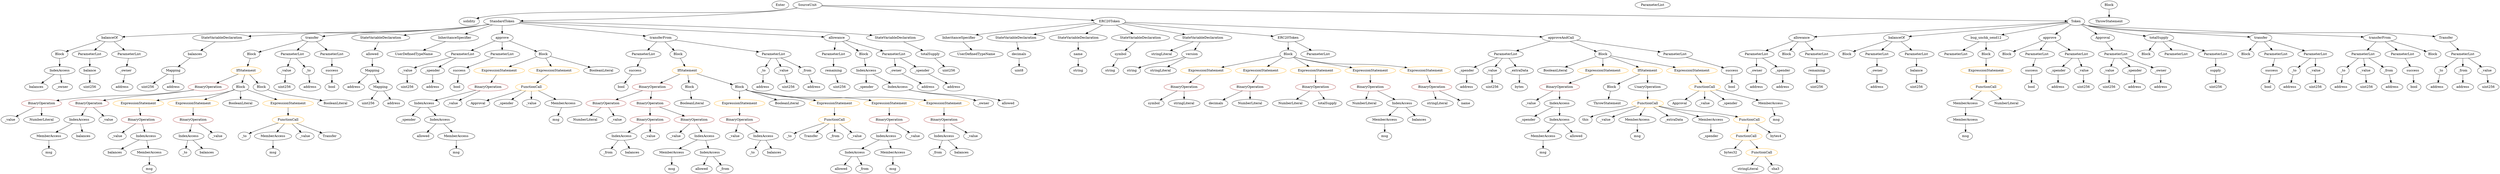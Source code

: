 strict digraph {
	graph [bb="0,0,9143.2,756"];
	node [label="\N"];
	Enter	[height=0.5,
		pos="2880.6,738",
		width=0.83628];
	VariableDeclaration_decimals	[color=black,
		height=0.5,
		label=decimals,
		pos="3773.6,522",
		width=1.1967];
	ElementaryTypeName_uint8	[color=black,
		height=0.5,
		label=uint8,
		pos="3773.6,450",
		width=0.7947];
	VariableDeclaration_decimals -> ElementaryTypeName_uint8	[pos="e,3773.6,468.1 3773.6,503.7 3773.6,496.41 3773.6,487.73 3773.6,479.54"];
	Block_Unnamed_3	[color=black,
		height=0.5,
		label=Block,
		pos="8204.6,522",
		width=0.90558];
	Identifier_msg_9	[color=black,
		height=0.5,
		label=msg,
		pos="5617.6,90",
		width=0.75];
	NumberLiteral_Unnamed_3	[color=black,
		height=0.5,
		label=NumberLiteral,
		pos="4966.6,306",
		width=1.765];
	FunctionDefinition_allowance	[color=black,
		height=0.5,
		label=allowance,
		pos="6576.6,594",
		width=1.3076];
	ParameterList_Unnamed_11	[color=black,
		height=0.5,
		label=ParameterList,
		pos="6408.6,522",
		width=1.7095];
	FunctionDefinition_allowance -> ParameterList_Unnamed_11	[pos="e,6443,537.33 6545.8,580.16 6519.9,569.37 6482.5,553.8 6453.3,541.64"];
	Block_Unnamed_6	[color=black,
		height=0.5,
		label=Block,
		pos="6520.6,522",
		width=0.90558];
	FunctionDefinition_allowance -> Block_Unnamed_6	[pos="e,6533.4,538.99 6563.3,576.41 6556.5,567.92 6548.1,557.41 6540.6,547.96"];
	ParameterList_Unnamed_12	[color=black,
		height=0.5,
		label=ParameterList,
		pos="6632.6,522",
		width=1.7095];
	FunctionDefinition_allowance -> ParameterList_Unnamed_12	[pos="e,6619,539.96 6589.9,576.41 6596.5,568.16 6604.6,558.01 6612,548.78"];
	BinaryOperation_Unnamed_7	[color=brown,
		height=0.5,
		label=BinaryOperation,
		pos="2372.6,234",
		width=1.9867];
	IndexAccess_Unnamed_3	[color=black,
		height=0.5,
		label=IndexAccess,
		pos="2258.6,162",
		width=1.6402];
	BinaryOperation_Unnamed_7 -> IndexAccess_Unnamed_3	[pos="e,2283.8,178.5 2346.4,216.94 2330.7,207.29 2310.5,194.89 2293.5,184.41"];
	Identifier__value_5	[color=black,
		height=0.5,
		label=_value,
		pos="2370.6,162",
		width=0.96103];
	BinaryOperation_Unnamed_7 -> Identifier__value_5	[pos="e,2371.1,180.1 2372.1,215.7 2371.9,208.41 2371.6,199.73 2371.4,191.54"];
	BinaryOperation_Unnamed_12	[color=brown,
		height=0.5,
		label=BinaryOperation,
		pos="3276.6,234",
		width=1.9867];
	IndexAccess_Unnamed_8	[color=black,
		height=0.5,
		label=IndexAccess,
		pos="3276.6,162",
		width=1.6402];
	BinaryOperation_Unnamed_12 -> IndexAccess_Unnamed_8	[pos="e,3276.6,180.1 3276.6,215.7 3276.6,208.41 3276.6,199.73 3276.6,191.54"];
	Identifier__value_10	[color=black,
		height=0.5,
		label=_value,
		pos="3388.6,162",
		width=0.96103];
	BinaryOperation_Unnamed_12 -> Identifier__value_10	[pos="e,3367.3,176.33 3302.6,216.76 3319,206.5 3340.3,193.18 3357.6,182.37"];
	Identifier_allowed_1	[color=black,
		height=0.5,
		label=allowed,
		pos="3099.6,18",
		width=1.0858];
	Parameter__owner_1	[color=black,
		height=0.5,
		label=_owner,
		pos="6408.6,450",
		width=1.0719];
	ParameterList_Unnamed_11 -> Parameter__owner_1	[pos="e,6408.6,468.1 6408.6,503.7 6408.6,496.41 6408.6,487.73 6408.6,479.54"];
	Parameter__spender_1	[color=black,
		height=0.5,
		label=_spender,
		pos="6510.6,450",
		width=1.2521];
	ParameterList_Unnamed_11 -> Parameter__spender_1	[pos="e,6488.7,466.03 6432,504.94 6446.1,495.25 6464.3,482.78 6479.6,472.27"];
	IndexAccess_Unnamed_7	[color=black,
		height=0.5,
		label=IndexAccess,
		pos="3500.6,162",
		width=1.6402];
	Identifier__from_2	[color=black,
		height=0.5,
		label=_from,
		pos="3474.6,90",
		width=0.93331];
	IndexAccess_Unnamed_7 -> Identifier__from_2	[pos="e,3481,108.1 3494.2,143.7 3491.4,136.15 3488,127.12 3484.9,118.68"];
	Identifier_balances_5	[color=black,
		height=0.5,
		label=balances,
		pos="3568.6,90",
		width=1.1828];
	IndexAccess_Unnamed_7 -> Identifier_balances_5	[pos="e,3553.1,106.99 3516.7,144.41 3525.2,135.66 3535.8,124.75 3545.2,115.08"];
	Block_Unnamed_13	[color=black,
		height=0.5,
		label=Block,
		pos="203.6,522",
		width=0.90558];
	IndexAccess_Unnamed_10	[color=black,
		height=0.5,
		label=IndexAccess,
		pos="202.6,450",
		width=1.6402];
	Block_Unnamed_13 -> IndexAccess_Unnamed_10	[pos="e,202.84,468.1 203.35,503.7 203.25,496.41 203.12,487.73 203,479.54"];
	Identifier_Approval_1	[color=black,
		height=0.5,
		label=Approval,
		pos="6126.6,306",
		width=1.266];
	IndexAccess_Unnamed_13	[color=black,
		height=0.5,
		label=IndexAccess,
		pos="3211.6,450",
		width=1.6402];
	Identifier__spender_2	[color=black,
		height=0.5,
		label=_spender,
		pos="3210.6,378",
		width=1.2521];
	IndexAccess_Unnamed_13 -> Identifier__spender_2	[pos="e,3210.8,396.1 3211.3,431.7 3211.2,424.41 3211.1,415.73 3211,407.54"];
	IndexAccess_Unnamed_14	[color=black,
		height=0.5,
		label=IndexAccess,
		pos="3332.6,378",
		width=1.6402];
	IndexAccess_Unnamed_13 -> IndexAccess_Unnamed_14	[pos="e,3306.1,394.33 3238.2,433.64 3255.2,423.79 3277.5,410.88 3296.2,400.08"];
	Parameter__value_3	[color=black,
		height=0.5,
		label=_value,
		pos="1051.6,450",
		width=0.96103];
	ElementaryTypeName_uint256_8	[color=black,
		height=0.5,
		label=uint256,
		pos="1047.6,378",
		width=1.0442];
	Parameter__value_3 -> ElementaryTypeName_uint256_8	[pos="e,1048.6,396.1 1050.6,431.7 1050.2,424.41 1049.7,415.73 1049.2,407.54"];
	BooleanLiteral_Unnamed_5	[color=black,
		height=0.5,
		label=BooleanLiteral,
		pos="5673.6,450",
		width=1.7788];
	Parameter__value_5	[color=black,
		height=0.5,
		label=_value,
		pos="1509.6,450",
		width=0.96103];
	ElementaryTypeName_uint256_11	[color=black,
		height=0.5,
		label=uint256,
		pos="1512.6,378",
		width=1.0442];
	Parameter__value_5 -> ElementaryTypeName_uint256_11	[pos="e,1511.9,396.1 1510.3,431.7 1510.7,424.41 1511,415.73 1511.4,407.54"];
	PragmaDirective_solidity	[color=black,
		height=0.5,
		label=solidity,
		pos="1733.6,666",
		width=1.0442];
	Identifier__spender_3	[color=black,
		height=0.5,
		label=_spender,
		pos="5558.6,234",
		width=1.2521];
	ExpressionStatement_Unnamed_4	[color=orange,
		height=0.5,
		label=ExpressionStatement,
		pos="2734.6,306",
		width=2.458];
	BinaryOperation_Unnamed_10	[color=brown,
		height=0.5,
		label=BinaryOperation,
		pos="2734.6,234",
		width=1.9867];
	ExpressionStatement_Unnamed_4 -> BinaryOperation_Unnamed_10	[pos="e,2734.6,252.1 2734.6,287.7 2734.6,280.41 2734.6,271.73 2734.6,263.54"];
	BinaryOperation_Unnamed_14	[color=brown,
		height=0.5,
		label=BinaryOperation,
		pos="4992.6,378",
		width=1.9867];
	BinaryOperation_Unnamed_14 -> NumberLiteral_Unnamed_3	[pos="e,4973,324.1 4986.2,359.7 4983.4,352.15 4980,343.12 4976.9,334.68"];
	IndexAccess_Unnamed_15	[color=black,
		height=0.5,
		label=IndexAccess,
		pos="5107.6,306",
		width=1.6402];
	BinaryOperation_Unnamed_14 -> IndexAccess_Unnamed_15	[pos="e,5082.1,322.5 5019,360.94 5034.8,351.29 5055.2,338.89 5072.4,328.41"];
	FunctionDefinition_balanceOf_1	[color=black,
		height=0.5,
		label=balanceOf,
		pos="387.6,594",
		width=1.3491];
	FunctionDefinition_balanceOf_1 -> Block_Unnamed_13	[pos="e,229.32,533.54 353.93,580.73 325.1,570.15 282.51,554.35 245.6,540 243.7,539.26 241.76,538.5 239.8,537.73"];
	ParameterList_Unnamed_20	[color=black,
		height=0.5,
		label=ParameterList,
		pos="316.6,522",
		width=1.7095];
	FunctionDefinition_balanceOf_1 -> ParameterList_Unnamed_20	[pos="e,333.47,539.63 371.13,576.76 362.3,568.06 351.23,557.15 341.38,547.43"];
	ParameterList_Unnamed_19	[color=black,
		height=0.5,
		label=ParameterList,
		pos="457.6,522",
		width=1.7095];
	FunctionDefinition_balanceOf_1 -> ParameterList_Unnamed_19	[pos="e,440.96,539.63 403.83,576.76 412.45,568.14 423.23,557.36 432.87,547.73"];
	FunctionDefinition_balanceOf	[color=black,
		height=0.5,
		label=balanceOf,
		pos="6926.6,594",
		width=1.3491];
	Block_Unnamed_2	[color=black,
		height=0.5,
		label=Block,
		pos="6744.6,522",
		width=0.90558];
	FunctionDefinition_balanceOf -> Block_Unnamed_2	[pos="e,6770.1,533.74 6892.9,580.68 6864.2,570.13 6822.1,554.42 6785.6,540 6783.9,539.32 6782.1,538.62 6780.3,537.9"];
	ParameterList_Unnamed_3	[color=black,
		height=0.5,
		label=ParameterList,
		pos="6856.6,522",
		width=1.7095];
	FunctionDefinition_balanceOf -> ParameterList_Unnamed_3	[pos="e,6873.2,539.63 6910.4,576.76 6901.7,568.14 6891,557.36 6881.3,547.73"];
	ParameterList_Unnamed_4	[color=black,
		height=0.5,
		label=ParameterList,
		pos="6997.6,522",
		width=1.7095];
	FunctionDefinition_balanceOf -> ParameterList_Unnamed_4	[pos="e,6980.7,539.63 6943.1,576.76 6951.9,568.06 6963,557.15 6972.8,547.43"];
	Identifier_allowed	[color=black,
		height=0.5,
		label=allowed,
		pos="2592.6,18",
		width=1.0858];
	Identifier__value_8	[color=black,
		height=0.5,
		label=_value,
		pos="2681.6,162",
		width=0.96103];
	StateVariableDeclaration_Unnamed	[color=black,
		height=0.5,
		label=StateVariableDeclaration,
		pos="905.6,594",
		width=2.8184];
	VariableDeclaration_balances	[color=black,
		height=0.5,
		label=balances,
		pos="704.6,522",
		width=1.1828];
	StateVariableDeclaration_Unnamed -> VariableDeclaration_balances	[pos="e,736.59,534.14 860.99,577.46 827.11,565.67 780.82,549.54 747.4,537.91"];
	ElementaryTypeName_uint256_16	[color=black,
		height=0.5,
		label=uint256,
		pos="5437.6,378",
		width=1.0442];
	BooleanLiteral_Unnamed_2	[color=black,
		height=0.5,
		label=BooleanLiteral,
		pos="2905.6,306",
		width=1.7788];
	InheritanceSpecifier_Unnamed_1	[color=black,
		height=0.5,
		label=InheritanceSpecifier,
		pos="3556.6,594",
		width=2.3333];
	UserDefinedTypeName_Unnamed_1	[color=black,
		height=0.5,
		label=UserDefinedTypeName,
		pos="3614.6,522",
		width=2.7214];
	InheritanceSpecifier_Unnamed_1 -> UserDefinedTypeName_Unnamed_1	[pos="e,3600.3,540.28 3570.6,576.05 3577.4,567.92 3585.6,558 3593.1,548.94"];
	Parameter__to_1	[color=black,
		height=0.5,
		label=_to,
		pos="8559.6,450",
		width=0.75];
	ElementaryTypeName_address_3	[color=black,
		height=0.5,
		label=address,
		pos="8552.6,378",
		width=1.0996];
	Parameter__to_1 -> ElementaryTypeName_address_3	[pos="e,8554.3,396.1 8557.9,431.7 8557.1,424.41 8556.3,415.73 8555.5,407.54"];
	FunctionDefinition_bug_unchk_send12	[color=black,
		height=0.5,
		label=bug_unchk_send12,
		pos="7250.6,594",
		width=2.3194];
	ParameterList_Unnamed_2	[color=black,
		height=0.5,
		label=ParameterList,
		pos="7138.6,522",
		width=1.7095];
	FunctionDefinition_bug_unchk_send12 -> ParameterList_Unnamed_2	[pos="e,7163.9,538.83 7224.3,576.59 7209.1,567.06 7189.7,554.95 7173.2,544.65"];
	Block_Unnamed_1	[color=black,
		height=0.5,
		label=Block,
		pos="7250.6,522",
		width=0.90558];
	FunctionDefinition_bug_unchk_send12 -> Block_Unnamed_1	[pos="e,7250.6,540.1 7250.6,575.7 7250.6,568.41 7250.6,559.73 7250.6,551.54"];
	ElementaryTypeName_address	[color=black,
		height=0.5,
		label=address,
		pos="6856.6,378",
		width=1.0996];
	ExpressionStatement_Unnamed_14	[color=orange,
		height=0.5,
		label=ExpressionStatement,
		pos="4407.6,450",
		width=2.458];
	BinaryOperation_Unnamed_18	[color=brown,
		height=0.5,
		label=BinaryOperation,
		pos="4311.6,378",
		width=1.9867];
	ExpressionStatement_Unnamed_14 -> BinaryOperation_Unnamed_18	[pos="e,4334.2,395.47 4384.8,432.41 4372.4,423.34 4356.8,411.97 4343.2,402.06"];
	NumberLiteral_Unnamed_4	[color=black,
		height=0.5,
		label=NumberLiteral,
		pos="4696.6,306",
		width=1.765];
	ElementaryTypeName_address_19	[color=black,
		height=0.5,
		label=address,
		pos="1312.6,378",
		width=1.0996];
	ParameterList_Unnamed_24	[color=black,
		height=0.5,
		label=ParameterList,
		pos="3088.6,522",
		width=1.7095];
	Parameter_remaining_1	[color=black,
		height=0.5,
		label=remaining,
		pos="3088.6,450",
		width=1.2798];
	ParameterList_Unnamed_24 -> Parameter_remaining_1	[pos="e,3088.6,468.1 3088.6,503.7 3088.6,496.41 3088.6,487.73 3088.6,479.54"];
	Identifier__to_1	[color=black,
		height=0.5,
		label=_to,
		pos="909.6,162",
		width=0.75];
	Parameter_success_3	[color=black,
		height=0.5,
		label=success,
		pos="1227.6,450",
		width=1.1135];
	ElementaryTypeName_bool_3	[color=black,
		height=0.5,
		label=bool,
		pos="1227.6,378",
		width=0.76697];
	Parameter_success_3 -> ElementaryTypeName_bool_3	[pos="e,1227.6,396.1 1227.6,431.7 1227.6,424.41 1227.6,415.73 1227.6,407.54"];
	Parameter__to	[color=black,
		height=0.5,
		label=_to,
		pos="8373.6,450",
		width=0.75];
	ElementaryTypeName_address_1	[color=black,
		height=0.5,
		label=address,
		pos="8362.6,378",
		width=1.0996];
	Parameter__to -> ElementaryTypeName_address_1	[pos="e,8365.3,396.1 8370.9,431.7 8369.7,424.32 8368.3,415.52 8367,407.25"];
	Identifier_msg_5	[color=black,
		height=0.5,
		label=msg,
		pos="3302.6,18",
		width=0.75];
	Identifier_balances_6	[color=black,
		height=0.5,
		label=balances,
		pos="114.6,378",
		width=1.1828];
	ContractDefinition_StandardToken	[color=black,
		height=0.5,
		label=StandardToken,
		pos="1857.6,666",
		width=1.8897];
	ContractDefinition_StandardToken -> FunctionDefinition_balanceOf_1	[pos="e,435.95,597.09 1809.4,652.95 1799.9,650.98 1790,649.2 1780.6,648 1346.1,592.55 1233.3,629.12 795.6,612 671.7,607.15 526.66,601 \
447.19,597.58"];
	ContractDefinition_StandardToken -> StateVariableDeclaration_Unnamed	[pos="e,994.67,603 1808.9,652.99 1799.6,651.05 1789.8,649.26 1780.6,648 1484.7,607.67 1407.6,632.4 1109.6,612 1075.8,609.68 1038.8,606.73 \
1005.7,603.94"];
	FunctionDefinition_transfer_1	[color=black,
		height=0.5,
		label=transfer,
		pos="1157.6,594",
		width=1.0719];
	ContractDefinition_StandardToken -> FunctionDefinition_transfer_1	[pos="e,1194.7,599.66 1808.9,653.16 1799.6,651.19 1789.8,649.36 1780.6,648 1571.1,617.1 1516.4,632.08 1305.6,612 1272.3,608.83 1234.9,\
604.53 1206.1,601.05"];
	StateVariableDeclaration_Unnamed_1	[color=black,
		height=0.5,
		label=StateVariableDeclaration,
		pos="1415.6,594",
		width=2.8184];
	ContractDefinition_StandardToken -> StateVariableDeclaration_Unnamed_1	[pos="e,1497.1,605.09 1807.6,653.4 1798.6,651.48 1789.4,649.6 1780.6,648 1688.3,631.14 1582.1,616.22 1508.2,606.54"];
	InheritanceSpecifier_Unnamed	[color=black,
		height=0.5,
		label=InheritanceSpecifier,
		pos="1682.6,594",
		width=2.3333];
	ContractDefinition_StandardToken -> InheritanceSpecifier_Unnamed	[pos="e,1720.9,610.33 1821.3,650.5 1795.3,640.09 1760,625.96 1731.5,614.56"];
	FunctionDefinition_approve_1	[color=black,
		height=0.5,
		label=approve,
		pos="1857.6,594",
		width=1.1412];
	ContractDefinition_StandardToken -> FunctionDefinition_approve_1	[pos="e,1857.6,612.1 1857.6,647.7 1857.6,640.41 1857.6,631.73 1857.6,623.54"];
	FunctionDefinition_transferFrom_1	[color=black,
		height=0.5,
		label=transferFrom,
		pos="2439.6,594",
		width=1.6402];
	ContractDefinition_StandardToken -> FunctionDefinition_transferFrom_1	[pos="e,2385.6,601.5 1918.5,657.67 2028.8,644.4 2260.8,616.5 2374.3,602.85"];
	FunctionDefinition_allowance_1	[color=black,
		height=0.5,
		label=allowance,
		pos="3102.6,594",
		width=1.3076];
	ContractDefinition_StandardToken -> FunctionDefinition_allowance_1	[pos="e,3056.3,597.6 1923.7,661.29 2142.1,649 2839,609.82 3044.8,598.25"];
	StateVariableDeclaration_Unnamed_2	[color=black,
		height=0.5,
		label=StateVariableDeclaration,
		pos="3325.6,594",
		width=2.8184];
	ContractDefinition_StandardToken -> StateVariableDeclaration_Unnamed_2	[pos="e,3242,604.51 1925.4,663.69 2118.4,659.65 2687.3,645.55 3158.6,612 3182,610.34 3207.1,608.04 3230.6,605.68"];
	ElementaryTypeName_bytes32	[color=black,
		height=0.5,
		label=bytes32,
		pos="6337.6,90",
		width=1.0996];
	StateVariableDeclaration_Unnamed_4	[color=black,
		height=0.5,
		label=StateVariableDeclaration,
		pos="3759.6,594",
		width=2.8184];
	StateVariableDeclaration_Unnamed_4 -> VariableDeclaration_decimals	[pos="e,3770.2,540.1 3763.1,575.7 3764.5,568.32 3766.3,559.52 3767.9,551.25"];
	FunctionDefinition_approve	[color=black,
		height=0.5,
		label=approve,
		pos="7488.6,594",
		width=1.1412];
	Block_Unnamed_5	[color=black,
		height=0.5,
		label=Block,
		pos="7333.6,522",
		width=0.90558];
	FunctionDefinition_approve -> Block_Unnamed_5	[pos="e,7358.3,534.14 7460.9,580.49 7435,568.8 7396.3,551.33 7368.4,538.71"];
	ParameterList_Unnamed_10	[color=black,
		height=0.5,
		label=ParameterList,
		pos="7445.6,522",
		width=1.7095];
	FunctionDefinition_approve -> ParameterList_Unnamed_10	[pos="e,7456,539.96 7478.4,576.41 7473.5,568.42 7467.5,558.64 7462,549.64"];
	ParameterList_Unnamed_9	[color=black,
		height=0.5,
		label=ParameterList,
		pos="7586.6,522",
		width=1.7095];
	FunctionDefinition_approve -> ParameterList_Unnamed_9	[pos="e,7564.1,539.04 7509.4,578.15 7522.6,568.74 7539.9,556.37 7554.8,545.73"];
	Parameter_balance	[color=black,
		height=0.5,
		label=balance,
		pos="6997.6,450",
		width=1.0719];
	ElementaryTypeName_uint256_1	[color=black,
		height=0.5,
		label=uint256,
		pos="6997.6,378",
		width=1.0442];
	Parameter_balance -> ElementaryTypeName_uint256_1	[pos="e,6997.6,396.1 6997.6,431.7 6997.6,424.41 6997.6,415.73 6997.6,407.54"];
	ExpressionStatement_Unnamed_1	[color=orange,
		height=0.5,
		label=ExpressionStatement,
		pos="510.6,306",
		width=2.458];
	BinaryOperation_Unnamed_3	[color=brown,
		height=0.5,
		label=BinaryOperation,
		pos="527.6,234",
		width=1.9867];
	ExpressionStatement_Unnamed_1 -> BinaryOperation_Unnamed_3	[pos="e,523.44,252.1 514.8,287.7 516.59,280.32 518.73,271.52 520.74,263.25"];
	ParameterList_Unnamed_13	[color=black,
		height=0.5,
		label=ParameterList,
		pos="9010.6,522",
		width=1.7095];
	VariableDeclaration__to	[color=black,
		height=0.5,
		label=_to,
		pos="8922.6,450",
		width=0.75];
	ParameterList_Unnamed_13 -> VariableDeclaration__to	[pos="e,8939.4,464.33 8990.2,504.76 8977.6,494.79 8961.5,481.93 8948.1,471.28"];
	VariableDeclaration__from	[color=black,
		height=0.5,
		label=_from,
		pos="9010.6,450",
		width=0.93331];
	ParameterList_Unnamed_13 -> VariableDeclaration__from	[pos="e,9010.6,468.1 9010.6,503.7 9010.6,496.41 9010.6,487.73 9010.6,479.54"];
	VariableDeclaration__value	[color=black,
		height=0.5,
		label=_value,
		pos="9100.6,450",
		width=0.96103];
	ParameterList_Unnamed_13 -> VariableDeclaration__value	[pos="e,9082,465.48 9031.5,504.76 9043.9,495.12 9059.8,482.77 9073.2,472.34"];
	BinaryOperation_Unnamed_2	[color=brown,
		height=0.5,
		label=BinaryOperation,
		pos="150.6,306",
		width=1.9867];
	Identifier__value_1	[color=black,
		height=0.5,
		label=_value,
		pos="34.597,234",
		width=0.96103];
	BinaryOperation_Unnamed_2 -> Identifier__value_1	[pos="e,56.423,248.17 123.98,288.94 106.79,278.57 84.341,265.02 66.238,254.09"];
	NumberLiteral_Unnamed_1	[color=black,
		height=0.5,
		label=NumberLiteral,
		pos="150.6,234",
		width=1.765];
	BinaryOperation_Unnamed_2 -> NumberLiteral_Unnamed_1	[pos="e,150.6,252.1 150.6,287.7 150.6,280.41 150.6,271.73 150.6,263.54"];
	Identifier__value_9	[color=black,
		height=0.5,
		label=_value,
		pos="3612.6,162",
		width=0.96103];
	Parameter__owner	[color=black,
		height=0.5,
		label=_owner,
		pos="6856.6,450",
		width=1.0719];
	ParameterList_Unnamed_3 -> Parameter__owner	[pos="e,6856.6,468.1 6856.6,503.7 6856.6,496.41 6856.6,487.73 6856.6,479.54"];
	BinaryOperation_Unnamed	[color=brown,
		height=0.5,
		label=BinaryOperation,
		pos="754.6,378",
		width=1.9867];
	BinaryOperation_Unnamed -> BinaryOperation_Unnamed_2	[pos="e,207.1,317.35 703.13,365.08 693.67,363.17 683.87,361.37 674.6,360 487.96,332.34 438.78,347.68 251.6,324 240.75,322.63 229.28,320.93 \
218.12,319.15"];
	BinaryOperation_Unnamed_1	[color=brown,
		height=0.5,
		label=BinaryOperation,
		pos="332.6,306",
		width=1.9867];
	BinaryOperation_Unnamed -> BinaryOperation_Unnamed_1	[pos="e,385.22,318.6 702.63,365.39 693.32,363.47 683.69,361.59 674.6,360 559.25,339.82 528.97,344.04 413.6,324 407.99,323.03 402.18,321.95 \
396.36,320.82"];
	ElementaryTypeName_uint256_12	[color=black,
		height=0.5,
		label=uint256,
		pos="3109.6,378",
		width=1.0442];
	Block_Unnamed_7	[color=black,
		height=0.5,
		label=Block,
		pos="925.6,522",
		width=0.90558];
	IfStatement_Unnamed	[color=orange,
		height=0.5,
		label=IfStatement,
		pos="900.6,450",
		width=1.4739];
	Block_Unnamed_7 -> IfStatement_Unnamed	[pos="e,906.77,468.28 919.55,504.05 916.85,496.52 913.61,487.44 910.57,478.94"];
	Identifier_msg_2	[color=black,
		height=0.5,
		label=msg,
		pos="560.6,18",
		width=0.75];
	FunctionDefinition_transfer_1 -> Block_Unnamed_7	[pos="e,953.72,531.49 1125.8,583.41 1083.8,570.75 1009.9,548.44 964.59,534.76"];
	ParameterList_Unnamed_15	[color=black,
		height=0.5,
		label=ParameterList,
		pos="1086.6,522",
		width=1.7095];
	FunctionDefinition_transfer_1 -> ParameterList_Unnamed_15	[pos="e,1103.5,539.71 1141.8,577.46 1133,568.72 1121.7,557.59 1111.6,547.68"];
	ParameterList_Unnamed_16	[color=black,
		height=0.5,
		label=ParameterList,
		pos="1227.6,522",
		width=1.7095];
	FunctionDefinition_transfer_1 -> ParameterList_Unnamed_16	[pos="e,1210.8,539.8 1173.5,577.12 1182.2,568.42 1193.1,557.45 1202.9,547.66"];
	Parameter__to_3	[color=black,
		height=0.5,
		label=_to,
		pos="2824.6,450",
		width=0.75];
	ElementaryTypeName_address_13	[color=black,
		height=0.5,
		label=address,
		pos="2824.6,378",
		width=1.0996];
	Parameter__to_3 -> ElementaryTypeName_address_13	[pos="e,2824.6,396.1 2824.6,431.7 2824.6,424.41 2824.6,415.73 2824.6,407.54"];
	ElementaryTypeName_bytes	[color=black,
		height=0.5,
		label=bytes,
		pos="5540.6,378",
		width=0.85014];
	ExpressionStatement_Unnamed_13	[color=orange,
		height=0.5,
		label=ExpressionStatement,
		pos="4602.6,450",
		width=2.458];
	BinaryOperation_Unnamed_17	[color=brown,
		height=0.5,
		label=BinaryOperation,
		pos="4551.6,378",
		width=1.9867];
	ExpressionStatement_Unnamed_13 -> BinaryOperation_Unnamed_17	[pos="e,4564.1,396.1 4590,431.7 4584.2,423.73 4577.2,414.1 4570.7,405.26"];
	ParameterList_Unnamed_25	[color=black,
		height=0.5,
		label=ParameterList,
		pos="4675.6,738",
		width=1.7095];
	Identifier__from	[color=black,
		height=0.5,
		label=_from,
		pos="2220.6,90",
		width=0.93331];
	IndexAccess_Unnamed_3 -> Identifier__from	[pos="e,2229.7,107.79 2249.4,144.05 2245.1,136.14 2239.9,126.54 2235.1,117.69"];
	Identifier_balances_3	[color=black,
		height=0.5,
		label=balances,
		pos="2314.6,90",
		width=1.1828];
	IndexAccess_Unnamed_3 -> Identifier_balances_3	[pos="e,2301.6,107.31 2272.2,144.05 2278.9,135.68 2287.1,125.4 2294.5,116.13"];
	MemberAccess_Unnamed_4	[color=black,
		height=0.5,
		label=MemberAccess,
		pos="1023.6,162",
		width=1.9174];
	Identifier_msg_3	[color=black,
		height=0.5,
		label=msg,
		pos="1023.6,90",
		width=0.75];
	MemberAccess_Unnamed_4 -> Identifier_msg_3	[pos="e,1023.6,108.1 1023.6,143.7 1023.6,136.41 1023.6,127.73 1023.6,119.54"];
	Parameter__owner -> ElementaryTypeName_address	[pos="e,6856.6,396.1 6856.6,431.7 6856.6,424.41 6856.6,415.73 6856.6,407.54"];
	IndexAccess_Unnamed_10 -> Identifier_balances_6	[pos="e,133.99,394.43 182.19,432.76 170.5,423.47 155.67,411.67 142.87,401.49"];
	Identifier__owner	[color=black,
		height=0.5,
		label=_owner,
		pos="213.6,378",
		width=1.0719];
	IndexAccess_Unnamed_10 -> Identifier__owner	[pos="e,210.91,396.1 205.32,431.7 206.48,424.32 207.86,415.52 209.16,407.25"];
	ExpressionStatement_Unnamed_7	[color=orange,
		height=0.5,
		label=ExpressionStatement,
		pos="3076.6,306",
		width=2.458];
	FunctionCall_Unnamed_2	[color=orange,
		height=0.5,
		label=FunctionCall,
		pos="3076.6,234",
		width=1.6125];
	ExpressionStatement_Unnamed_7 -> FunctionCall_Unnamed_2	[pos="e,3076.6,252.1 3076.6,287.7 3076.6,280.41 3076.6,271.73 3076.6,263.54"];
	ThrowStatement_Unnamed_1	[color=black,
		height=0.5,
		label=ThrowStatement,
		pos="5856.6,306",
		width=2.0006];
	BinaryOperation_Unnamed_16	[color=brown,
		height=0.5,
		label=BinaryOperation,
		pos="5211.6,378",
		width=1.9867];
	stringLiteral_Unnamed_2	[color=black,
		height=0.5,
		label=stringLiteral,
		pos="5238.6,306",
		width=1.5016];
	BinaryOperation_Unnamed_16 -> stringLiteral_Unnamed_2	[pos="e,5232,324.1 5218.3,359.7 5221.2,352.15 5224.7,343.12 5227.9,334.68"];
	Identifier_name	[color=black,
		height=0.5,
		label=name,
		pos="5340.6,306",
		width=0.83628];
	BinaryOperation_Unnamed_16 -> Identifier_name	[pos="e,5318.7,318.9 5240.9,361.12 5261.1,350.14 5288,335.55 5308.7,324.29"];
	Identifier_msg_10	[color=black,
		height=0.5,
		label=msg,
		pos="6510.6,234",
		width=0.75];
	ParameterList_Unnamed_14	[color=black,
		height=0.5,
		label=ParameterList,
		pos="7727.6,522",
		width=1.7095];
	VariableDeclaration__value_1	[color=black,
		height=0.5,
		label=_value,
		pos="7707.6,450",
		width=0.96103];
	ParameterList_Unnamed_14 -> VariableDeclaration__value_1	[pos="e,7712.5,468.1 7722.7,503.7 7720.5,496.24 7718,487.32 7715.6,478.97"];
	VariableDeclaration__spender	[color=black,
		height=0.5,
		label=_spender,
		pos="7805.6,450",
		width=1.2521];
	ParameterList_Unnamed_14 -> VariableDeclaration__spender	[pos="e,7787.8,466.99 7746.1,504.41 7756,495.48 7768.5,484.31 7779.4,474.5"];
	VariableDeclaration__owner	[color=black,
		height=0.5,
		label=_owner,
		pos="7907.6,450",
		width=1.0719];
	ParameterList_Unnamed_14 -> VariableDeclaration__owner	[pos="e,7878.5,462.32 7763.6,507 7793.8,495.26 7836.8,478.51 7868,466.4"];
	ElementaryTypeName_address_8	[color=black,
		height=0.5,
		label=address,
		pos="8913.6,378",
		width=1.0996];
	VariableDeclaration__to -> ElementaryTypeName_address_8	[pos="e,8915.8,396.1 8920.4,431.7 8919.4,424.32 8918.3,415.52 8917.2,407.25"];
	ParameterList_Unnamed_15 -> Parameter__value_3	[pos="e,1059.9,467.62 1077.9,503.7 1074,495.87 1069.3,486.44 1065,477.73"];
	Parameter__to_2	[color=black,
		height=0.5,
		label=_to,
		pos="1135.6,450",
		width=0.75];
	ParameterList_Unnamed_15 -> Parameter__to_2	[pos="e,1124.5,466.83 1098.5,504.05 1104.3,495.65 1111.6,485.32 1118.1,476.02"];
	Identifier__value_6	[color=black,
		height=0.5,
		label=_value,
		pos="2457.6,162",
		width=0.96103];
	EventDefinition_Approval	[color=black,
		height=0.5,
		label=Approval,
		pos="7681.6,594",
		width=1.266];
	EventDefinition_Approval -> ParameterList_Unnamed_14	[pos="e,7716.6,539.79 7692.7,576.05 7698,568.06 7704.4,558.33 7710.2,549.4"];
	Block_Unnamed_8	[color=black,
		height=0.5,
		label=Block,
		pos="876.6,378",
		width=0.90558];
	Block_Unnamed_8 -> ExpressionStatement_Unnamed_1	[pos="e,575.94,318.47 852.21,365.79 846.83,363.62 841.08,361.55 835.6,360 737.29,332.24 709.37,340.73 608.6,324 601.67,322.85 594.46,321.63 \
587.25,320.41"];
	ExpressionStatement_Unnamed_2	[color=orange,
		height=0.5,
		label=ExpressionStatement,
		pos="705.6,306",
		width=2.458];
	Block_Unnamed_8 -> ExpressionStatement_Unnamed_2	[pos="e,744.02,322.59 851.02,366.37 845.91,364.25 840.59,362.05 835.6,360 808.79,348.98 778.84,336.76 754.45,326.84"];
	BooleanLiteral_Unnamed	[color=black,
		height=0.5,
		label=BooleanLiteral,
		pos="876.6,306",
		width=1.7788];
	Block_Unnamed_8 -> BooleanLiteral_Unnamed	[pos="e,876.6,324.1 876.6,359.7 876.6,352.41 876.6,343.73 876.6,335.54"];
	ExpressionStatement_Unnamed_3	[color=orange,
		height=0.5,
		label=ExpressionStatement,
		pos="1047.6,306",
		width=2.458];
	Block_Unnamed_8 -> ExpressionStatement_Unnamed_3	[pos="e,1009.2,322.59 902.18,366.37 907.28,364.25 912.61,362.05 917.6,360 944.4,348.98 974.35,336.76 998.74,326.84"];
	ParameterList_Unnamed_27	[color=black,
		height=0.5,
		label=ParameterList,
		pos="5488.6,522",
		width=1.7095];
	Parameter__spender_4	[color=black,
		height=0.5,
		label=_spender,
		pos="5339.6,450",
		width=1.2521];
	ParameterList_Unnamed_27 -> Parameter__spender_4	[pos="e,5368.1,464.4 5457,506.15 5434.1,495.39 5402.9,480.76 5378.5,469.27"];
	Parameter__value_6	[color=black,
		height=0.5,
		label=_value,
		pos="5437.6,450",
		width=0.96103];
	ParameterList_Unnamed_27 -> Parameter__value_6	[pos="e,5449.5,467.31 5476.3,504.05 5470.2,495.77 5462.8,485.62 5456.1,476.42"];
	Parameter__extraData	[color=black,
		height=0.5,
		label=_extraData,
		pos="5540.6,450",
		width=1.4046];
	ParameterList_Unnamed_27 -> Parameter__extraData	[pos="e,5528.1,467.79 5501.2,504.05 5507.3,495.89 5514.7,485.91 5521.4,476.82"];
	BinaryOperation_Unnamed_10 -> Identifier__value_8	[pos="e,2693.9,179.31 2721.8,216.05 2715.5,207.77 2707.8,197.62 2700.8,188.42"];
	IndexAccess_Unnamed_6	[color=black,
		height=0.5,
		label=IndexAccess,
		pos="2793.6,162",
		width=1.6402];
	BinaryOperation_Unnamed_10 -> IndexAccess_Unnamed_6	[pos="e,2779.4,179.79 2748.9,216.05 2755.8,207.8 2764.3,197.7 2772.1,188.54"];
	Identifier__to_3	[color=black,
		height=0.5,
		label=_to,
		pos="2897.6,162",
		width=0.75];
	Block_Unnamed_18	[color=black,
		height=0.5,
		label=Block,
		pos="5844.6,522",
		width=0.90558];
	Block_Unnamed_18 -> BooleanLiteral_Unnamed_5	[pos="e,5708.9,465.45 5819,510.52 5792.7,499.76 5751.3,482.79 5719.3,469.72"];
	ExpressionStatement_Unnamed_15	[color=orange,
		height=0.5,
		label=ExpressionStatement,
		pos="5844.6,450",
		width=2.458];
	Block_Unnamed_18 -> ExpressionStatement_Unnamed_15	[pos="e,5844.6,468.1 5844.6,503.7 5844.6,496.41 5844.6,487.73 5844.6,479.54"];
	IfStatement_Unnamed_2	[color=orange,
		height=0.5,
		label=IfStatement,
		pos="6004.6,450",
		width=1.4739];
	Block_Unnamed_18 -> IfStatement_Unnamed_2	[pos="e,5972.9,464.87 5869.6,510.06 5894.4,499.21 5932.9,482.36 5962.5,469.44"];
	ExpressionStatement_Unnamed_16	[color=orange,
		height=0.5,
		label=ExpressionStatement,
		pos="6164.6,450",
		width=2.458];
	Block_Unnamed_18 -> ExpressionStatement_Unnamed_16	[pos="e,6106,463.81 5874.7,514.41 5924.7,503.47 6026.3,481.25 6094.9,466.25"];
	MemberAccess_Unnamed_2	[color=black,
		height=0.5,
		label=MemberAccess,
		pos="187.6,162",
		width=1.9174];
	Identifier_msg_1	[color=black,
		height=0.5,
		label=msg,
		pos="187.6,90",
		width=0.75];
	MemberAccess_Unnamed_2 -> Identifier_msg_1	[pos="e,187.6,108.1 187.6,143.7 187.6,136.41 187.6,127.73 187.6,119.54"];
	BooleanLiteral_Unnamed_1	[color=black,
		height=0.5,
		label=BooleanLiteral,
		pos="1218.6,306",
		width=1.7788];
	ContractDefinition_ERC20Token	[color=black,
		height=0.5,
		label=ERC20Token,
		pos="4091.6,666",
		width=1.7234];
	ContractDefinition_ERC20Token -> InheritanceSpecifier_Unnamed_1	[pos="e,3617.8,606.74 4033.5,659.19 3948.9,650.45 3786.8,632.74 3649.6,612 3642.9,610.99 3636,609.86 3629,608.69"];
	ContractDefinition_ERC20Token -> StateVariableDeclaration_Unnamed_4	[pos="e,3823.3,608.43 4042.6,654.67 3987.7,643.1 3898.1,624.21 3834.5,610.79"];
	StateVariableDeclaration_Unnamed_3	[color=black,
		height=0.5,
		label=StateVariableDeclaration,
		pos="3980.6,594",
		width=2.8184];
	ContractDefinition_ERC20Token -> StateVariableDeclaration_Unnamed_3	[pos="e,4007.2,611.8 4066.4,649.12 4051.8,639.9 4033.1,628.12 4016.9,617.91"];
	StateVariableDeclaration_Unnamed_5	[color=black,
		height=0.5,
		label=StateVariableDeclaration,
		pos="4201.6,594",
		width=2.8184];
	ContractDefinition_ERC20Token -> StateVariableDeclaration_Unnamed_5	[pos="e,4175.2,611.8 4116.6,649.12 4131,639.9 4149.5,628.12 4165.6,617.91"];
	StateVariableDeclaration_Unnamed_6	[color=black,
		height=0.5,
		label=StateVariableDeclaration,
		pos="4422.6,594",
		width=2.8184];
	ContractDefinition_ERC20Token -> StateVariableDeclaration_Unnamed_6	[pos="e,4359.2,608.4 4140.8,654.6 4195.6,643.01 4284.8,624.15 4348.1,610.75"];
	FunctionDefinition_ERC20Token	[color=black,
		height=0.5,
		label=ERC20Token,
		pos="4701.6,594",
		width=1.7234];
	ContractDefinition_ERC20Token -> FunctionDefinition_ERC20Token	[pos="e,4644.7,601.53 4148.4,658.48 4261,645.56 4512,616.75 4633.4,602.83"];
	FunctionDefinition_approveAndCall	[color=black,
		height=0.5,
		label=approveAndCall,
		pos="5691.6,594",
		width=1.9867];
	ContractDefinition_ERC20Token -> FunctionDefinition_approveAndCall	[pos="e,5621.5,598.06 4152.9,662.32 4400.6,651.48 5328.8,610.87 5610.2,598.56"];
	ElementaryTypeName_bool_5	[color=black,
		height=0.5,
		label=bool,
		pos="1697.6,378",
		width=0.76697];
	MemberAccess_Unnamed_10	[color=black,
		height=0.5,
		label=MemberAccess,
		pos="5617.6,162",
		width=1.9174];
	MemberAccess_Unnamed_10 -> Identifier_msg_9	[pos="e,5617.6,108.1 5617.6,143.7 5617.6,136.41 5617.6,127.73 5617.6,119.54"];
	ExpressionStatement_Unnamed_6	[color=orange,
		height=0.5,
		label=ExpressionStatement,
		pos="3271.6,306",
		width=2.458];
	ExpressionStatement_Unnamed_6 -> BinaryOperation_Unnamed_12	[pos="e,3275.4,252.1 3272.8,287.7 3273.4,280.41 3274,271.73 3274.6,263.54"];
	FunctionCall_Unnamed_7	[color=orange,
		height=0.5,
		label=FunctionCall,
		pos="6395.6,162",
		width=1.6125];
	FunctionCall_Unnamed_7 -> ElementaryTypeName_bytes32	[pos="e,6351.1,107.31 6381.6,144.05 6374.6,135.68 6366.1,125.4 6358.4,116.13"];
	FunctionCall_Unnamed_8	[color=orange,
		height=0.5,
		label=FunctionCall,
		pos="6453.6,90",
		width=1.6125];
	FunctionCall_Unnamed_7 -> FunctionCall_Unnamed_8	[pos="e,6439.7,107.79 6409.6,144.05 6416.5,135.8 6424.8,125.7 6432.4,116.54"];
	Identifier_allowed_2	[color=black,
		height=0.5,
		label=allowed,
		pos="1548.6,162",
		width=1.0858];
	Parameter__owner_3	[color=black,
		height=0.5,
		label=_owner,
		pos="3327.6,450",
		width=1.0719];
	ElementaryTypeName_address_16	[color=black,
		height=0.5,
		label=address,
		pos="3449.6,378",
		width=1.0996];
	Parameter__owner_3 -> ElementaryTypeName_address_16	[pos="e,3425.8,392.63 3351.4,435.34 3369.8,424.79 3395.5,410.05 3416,398.3"];
	ExpressionStatement_Unnamed_11	[color=orange,
		height=0.5,
		label=ExpressionStatement,
		pos="4797.6,450",
		width=2.458];
	BinaryOperation_Unnamed_15	[color=brown,
		height=0.5,
		label=BinaryOperation,
		pos="4797.6,378",
		width=1.9867];
	ExpressionStatement_Unnamed_11 -> BinaryOperation_Unnamed_15	[pos="e,4797.6,396.1 4797.6,431.7 4797.6,424.41 4797.6,415.73 4797.6,407.54"];
	Identifier_msg	[color=black,
		height=0.5,
		label=msg,
		pos="7174.6,162",
		width=0.75];
	VariableDeclaration_name	[color=black,
		height=0.5,
		label=name,
		pos="3980.6,522",
		width=0.83628];
	StateVariableDeclaration_Unnamed_3 -> VariableDeclaration_name	[pos="e,3980.6,540.1 3980.6,575.7 3980.6,568.41 3980.6,559.73 3980.6,551.54"];
	ElementaryTypeName_uint256_6	[color=black,
		height=0.5,
		label=uint256,
		pos="9105.6,378",
		width=1.0442];
	Parameter_success_6	[color=black,
		height=0.5,
		label=success,
		pos="6311.6,450",
		width=1.1135];
	ElementaryTypeName_bool_6	[color=black,
		height=0.5,
		label=bool,
		pos="6317.6,378",
		width=0.76697];
	Parameter_success_6 -> ElementaryTypeName_bool_6	[pos="e,6316.1,396.1 6313.1,431.7 6313.7,424.41 6314.4,415.73 6315.2,407.54"];
	Identifier__value_4	[color=black,
		height=0.5,
		label=_value,
		pos="1145.6,162",
		width=0.96103];
	ParameterList_Unnamed_16 -> Parameter_success_3	[pos="e,1227.6,468.1 1227.6,503.7 1227.6,496.41 1227.6,487.73 1227.6,479.54"];
	ElementaryTypeName_string_2	[color=black,
		height=0.5,
		label=string,
		pos="4143.6,450",
		width=0.864];
	ElementaryTypeName_uint256_13	[color=black,
		height=0.5,
		label=uint256,
		pos="530.6,378",
		width=1.0442];
	BinaryOperation_Unnamed_4	[color=brown,
		height=0.5,
		label=BinaryOperation,
		pos="705.6,234",
		width=1.9867];
	ExpressionStatement_Unnamed_2 -> BinaryOperation_Unnamed_4	[pos="e,705.6,252.1 705.6,287.7 705.6,280.41 705.6,271.73 705.6,263.54"];
	ThrowStatement_Unnamed	[color=black,
		height=0.5,
		label=ThrowStatement,
		pos="7708.6,666",
		width=2.0006];
	ElementaryTypeName_address_14	[color=black,
		height=0.5,
		label=address,
		pos="435.6,378",
		width=1.0996];
	VariableDeclaration_allowed	[color=black,
		height=0.5,
		label=allowed,
		pos="1383.6,522",
		width=1.0858];
	StateVariableDeclaration_Unnamed_1 -> VariableDeclaration_allowed	[pos="e,1391.4,540.1 1407.7,575.7 1404.2,568.07 1400,558.92 1396.1,550.4"];
	VariableDeclaration_symbol	[color=black,
		height=0.5,
		label=symbol,
		pos="4133.6,522",
		width=1.0581];
	ElementaryTypeName_string_1	[color=black,
		height=0.5,
		label=string,
		pos="4063.6,450",
		width=0.864];
	VariableDeclaration_symbol -> ElementaryTypeName_string_1	[pos="e,4078.6,466.01 4118.1,505.46 4108.8,496.18 4096.8,484.23 4086.5,473.88"];
	Identifier_balances	[color=black,
		height=0.5,
		label=balances,
		pos="317.6,162",
		width=1.1828];
	ElementaryTypeName_address_10	[color=black,
		height=0.5,
		label=address,
		pos="7805.6,378",
		width=1.0996];
	FunctionCall_Unnamed_2 -> Identifier__to_3	[pos="e,2918.8,173.37 3038.6,219.93 3009.6,209.7 2968.7,194.78 2933.6,180 2932.1,179.36 2930.5,178.7 2929,178.02"];
	Identifier_Transfer_1	[color=black,
		height=0.5,
		label=Transfer,
		pos="2984.6,162",
		width=1.1689];
	FunctionCall_Unnamed_2 -> Identifier_Transfer_1	[pos="e,3004.4,178.1 3055.7,217.12 3043.2,207.61 3027.2,195.39 3013.5,184.97"];
	Identifier__from_4	[color=black,
		height=0.5,
		label=_from,
		pos="3078.6,162",
		width=0.93331];
	FunctionCall_Unnamed_2 -> Identifier__from_4	[pos="e,3078.1,180.1 3077.1,215.7 3077.3,208.41 3077.5,199.73 3077.8,191.54"];
	Identifier__value_11	[color=black,
		height=0.5,
		label=_value,
		pos="3164.6,162",
		width=0.96103];
	FunctionCall_Unnamed_2 -> Identifier__value_11	[pos="e,3146.1,177.72 3097,216.76 3108.9,207.27 3124.2,195.17 3137.1,184.85"];
	BinaryOperation_Unnamed_9	[color=brown,
		height=0.5,
		label=BinaryOperation,
		pos="2248.6,306",
		width=1.9867];
	NumberLiteral_Unnamed_2	[color=black,
		height=0.5,
		label=NumberLiteral,
		pos="2132.6,234",
		width=1.765];
	BinaryOperation_Unnamed_9 -> NumberLiteral_Unnamed_2	[pos="e,2158.7,250.74 2222,288.94 2206.1,279.36 2185.7,267.06 2168.4,256.63"];
	Identifier__value_7	[color=black,
		height=0.5,
		label=_value,
		pos="2248.6,234",
		width=0.96103];
	BinaryOperation_Unnamed_9 -> Identifier__value_7	[pos="e,2248.6,252.1 2248.6,287.7 2248.6,280.41 2248.6,271.73 2248.6,263.54"];
	stringLiteral_Unnamed_4	[color=black,
		height=0.5,
		label=stringLiteral,
		pos="6403.6,18",
		width=1.5016];
	BinaryOperation_Unnamed_6	[color=brown,
		height=0.5,
		label=BinaryOperation,
		pos="2409.6,306",
		width=1.9867];
	BinaryOperation_Unnamed_6 -> BinaryOperation_Unnamed_7	[pos="e,2381.6,252.1 2400.5,287.7 2396.4,279.98 2391.5,270.71 2386.9,262.11"];
	BinaryOperation_Unnamed_8	[color=brown,
		height=0.5,
		label=BinaryOperation,
		pos="2533.6,234",
		width=1.9867];
	BinaryOperation_Unnamed_6 -> BinaryOperation_Unnamed_8	[pos="e,2505.6,250.82 2437.7,289.12 2454.9,279.45 2477,266.98 2495.6,256.44"];
	ElementaryTypeName_uint256_10	[color=black,
		height=0.5,
		label=uint256,
		pos="318.6,378",
		width=1.0442];
	IndexAccess_Unnamed_9	[color=black,
		height=0.5,
		label=IndexAccess,
		pos="3156.6,90",
		width=1.6402];
	IndexAccess_Unnamed_8 -> IndexAccess_Unnamed_9	[pos="e,3183.2,106.49 3250,145.46 3233.2,135.68 3211.3,122.91 3192.9,112.2"];
	MemberAccess_Unnamed_6	[color=black,
		height=0.5,
		label=MemberAccess,
		pos="3302.6,90",
		width=1.9174];
	IndexAccess_Unnamed_8 -> MemberAccess_Unnamed_6	[pos="e,3296.2,108.1 3283,143.7 3285.8,136.15 3289.2,127.12 3292.3,118.68"];
	Identifier__to	[color=black,
		height=0.5,
		label=_to,
		pos="682.6,90",
		width=0.75];
	Parameter_success_2	[color=black,
		height=0.5,
		label=success,
		pos="7417.6,450",
		width=1.1135];
	ElementaryTypeName_bool_2	[color=black,
		height=0.5,
		label=bool,
		pos="7417.6,378",
		width=0.76697];
	Parameter_success_2 -> ElementaryTypeName_bool_2	[pos="e,7417.6,396.1 7417.6,431.7 7417.6,424.41 7417.6,415.73 7417.6,407.54"];
	Identifier_Approval	[color=black,
		height=0.5,
		label=Approval,
		pos="1760.6,306",
		width=1.266];
	FunctionDefinition_totalSupply	[color=black,
		height=0.5,
		label=totalSupply,
		pos="7884.6,594",
		width=1.4739];
	Block_Unnamed	[color=black,
		height=0.5,
		label=Block,
		pos="7839.6,522",
		width=0.90558];
	FunctionDefinition_totalSupply -> Block_Unnamed	[pos="e,7850.1,539.31 7873.7,576.05 7868.4,567.85 7862,557.83 7856.1,548.71"];
	ParameterList_Unnamed	[color=black,
		height=0.5,
		label=ParameterList,
		pos="7951.6,522",
		width=1.7095];
	FunctionDefinition_totalSupply -> ParameterList_Unnamed	[pos="e,7935.8,539.47 7900.5,576.41 7908.7,567.87 7918.8,557.28 7927.9,547.79"];
	ParameterList_Unnamed_1	[color=black,
		height=0.5,
		label=ParameterList,
		pos="8092.6,522",
		width=1.7095];
	FunctionDefinition_totalSupply -> ParameterList_Unnamed_1	[pos="e,8053.4,536.18 7921.3,580.65 7955.1,569.29 8005.4,552.35 8042.8,539.77"];
	ElementaryTypeName_address_11	[color=black,
		height=0.5,
		label=address,
		pos="1142.6,378",
		width=1.0996];
	ParameterList_Unnamed_7	[color=black,
		height=0.5,
		label=ParameterList,
		pos="8645.6,522",
		width=1.7095];
	ParameterList_Unnamed_7 -> Parameter__to_1	[pos="e,8576.3,464.56 8625.7,504.76 8613.6,494.95 8598.1,482.34 8585.1,471.8"];
	Parameter__value_1	[color=black,
		height=0.5,
		label=_value,
		pos="8646.6,450",
		width=0.96103];
	ParameterList_Unnamed_7 -> Parameter__value_1	[pos="e,8646.4,468.1 8645.8,503.7 8645.9,496.41 8646.1,487.73 8646.2,479.54"];
	Parameter__from	[color=black,
		height=0.5,
		label=_from,
		pos="8733.6,450",
		width=0.93331];
	ParameterList_Unnamed_7 -> Parameter__from	[pos="e,8715.4,465.48 8666,504.76 8678,495.21 8693.4,483.01 8706.4,472.64"];
	Identifier_balances_1	[color=black,
		height=0.5,
		label=balances,
		pos="430.6,90",
		width=1.1828];
	Identifier_decimals	[color=black,
		height=0.5,
		label=decimals,
		pos="4426.6,306",
		width=1.1967];
	Identifier_msg_8	[color=black,
		height=0.5,
		label=msg,
		pos="5042.6,162",
		width=0.75];
	ElementaryTypeName_address_21	[color=black,
		height=0.5,
		label=address,
		pos="5340.6,378",
		width=1.0996];
	Parameter__spender_4 -> ElementaryTypeName_address_21	[pos="e,5340.4,396.1 5339.8,431.7 5339.9,424.41 5340.1,415.73 5340.2,407.54"];
	ElementaryTypeName_uint256_14	[color=black,
		height=0.5,
		label=uint256,
		pos="1338.6,306",
		width=1.0442];
	IndexAccess_Unnamed_4	[color=black,
		height=0.5,
		label=IndexAccess,
		pos="2569.6,162",
		width=1.6402];
	MemberAccess_Unnamed_5	[color=black,
		height=0.5,
		label=MemberAccess,
		pos="2477.6,90",
		width=1.9174];
	IndexAccess_Unnamed_4 -> MemberAccess_Unnamed_5	[pos="e,2499.1,107.39 2548.3,144.76 2536.4,135.73 2521.4,124.33 2508.3,114.35"];
	IndexAccess_Unnamed_5	[color=black,
		height=0.5,
		label=IndexAccess,
		pos="2623.6,90",
		width=1.6402];
	IndexAccess_Unnamed_4 -> IndexAccess_Unnamed_5	[pos="e,2610.6,107.79 2582.7,144.05 2589,135.89 2596.7,125.91 2603.7,116.82"];
	ParameterList_Unnamed_18	[color=black,
		height=0.5,
		label=ParameterList,
		pos="2405.6,522",
		width=1.7095];
	Parameter_success_4	[color=black,
		height=0.5,
		label=success,
		pos="2398.6,450",
		width=1.1135];
	ParameterList_Unnamed_18 -> Parameter_success_4	[pos="e,2400.3,468.1 2403.9,503.7 2403.1,496.41 2402.3,487.73 2401.5,479.54"];
	ElementaryTypeName_address_5	[color=black,
		height=0.5,
		label=address,
		pos="6408.6,378",
		width=1.0996];
	Parameter__owner_1 -> ElementaryTypeName_address_5	[pos="e,6408.6,396.1 6408.6,431.7 6408.6,424.41 6408.6,415.73 6408.6,407.54"];
	IndexAccess_Unnamed	[color=black,
		height=0.5,
		label=IndexAccess,
		pos="291.6,234",
		width=1.6402];
	IndexAccess_Unnamed -> MemberAccess_Unnamed_2	[pos="e,211.82,179.31 268,217.12 254.1,207.76 236.3,195.78 220.98,185.47"];
	IndexAccess_Unnamed -> Identifier_balances	[pos="e,311.24,180.1 298.02,215.7 300.83,208.15 304.18,199.12 307.32,190.68"];
	Identifier__value	[color=black,
		height=0.5,
		label=_value,
		pos="403.6,234",
		width=0.96103];
	Identifier__value_15	[color=black,
		height=0.5,
		label=_value,
		pos="6224.6,306",
		width=0.96103];
	ElementaryTypeName_address_12	[color=black,
		height=0.5,
		label=address,
		pos="3014.6,378",
		width=1.0996];
	ExpressionStatement_Unnamed_5	[color=orange,
		height=0.5,
		label=ExpressionStatement,
		pos="3466.6,306",
		width=2.458];
	BinaryOperation_Unnamed_11	[color=brown,
		height=0.5,
		label=BinaryOperation,
		pos="3500.6,234",
		width=1.9867];
	ExpressionStatement_Unnamed_5 -> BinaryOperation_Unnamed_11	[pos="e,3492.3,252.1 3475,287.7 3478.7,280.07 3483.2,270.92 3487.3,262.4"];
	FunctionDefinition_transfer	[color=black,
		height=0.5,
		label=transfer,
		pos="8260.6,594",
		width=1.0719];
	FunctionDefinition_transfer -> Block_Unnamed_3	[pos="e,8217.1,538.67 8247.6,576.76 8240.7,568.07 8231.9,557.19 8224.2,547.49"];
	ParameterList_Unnamed_6	[color=black,
		height=0.5,
		label=ParameterList,
		pos="8316.6,522",
		width=1.7095];
	FunctionDefinition_transfer -> ParameterList_Unnamed_6	[pos="e,8303.3,539.63 8273.6,576.76 8280.3,568.4 8288.6,558.02 8296.1,548.61"];
	ParameterList_Unnamed_5	[color=black,
		height=0.5,
		label=ParameterList,
		pos="8457.6,522",
		width=1.7095];
	FunctionDefinition_transfer -> ParameterList_Unnamed_5	[pos="e,8419.6,536.5 8290.5,582.37 8322,571.19 8371.9,553.44 8409,540.26"];
	Parameter_remaining_1 -> ElementaryTypeName_uint256_12	[pos="e,3104.5,396.1 3093.8,431.7 3096,424.24 3098.7,415.32 3101.2,406.97"];
	Identifier_msg_4	[color=black,
		height=0.5,
		label=msg,
		pos="2477.6,18",
		width=0.75];
	MemberAccess_Unnamed_5 -> Identifier_msg_4	[pos="e,2477.6,36.104 2477.6,71.697 2477.6,64.407 2477.6,55.726 2477.6,47.536"];
	Identifier_this	[color=black,
		height=0.5,
		label=this,
		pos="5784.6,234",
		width=0.75];
	ElementaryTypeName_bytes4	[color=black,
		height=0.5,
		label=bytes4,
		pos="6506.6,162",
		width=0.97489];
	Block_Unnamed_15	[color=black,
		height=0.5,
		label=Block,
		pos="3200.6,522",
		width=0.90558];
	Block_Unnamed_15 -> IndexAccess_Unnamed_13	[pos="e,3208.9,468.1 3203.3,503.7 3204.5,496.32 3205.9,487.52 3207.2,479.25"];
	MemberAccess_Unnamed_9	[color=black,
		height=0.5,
		label=MemberAccess,
		pos="5042.6,234",
		width=1.9174];
	MemberAccess_Unnamed_9 -> Identifier_msg_8	[pos="e,5042.6,180.1 5042.6,215.7 5042.6,208.41 5042.6,199.73 5042.6,191.54"];
	Block_Unnamed_10	[color=black,
		height=0.5,
		label=Block,
		pos="2521.6,522",
		width=0.90558];
	IfStatement_Unnamed_1	[color=orange,
		height=0.5,
		label=IfStatement,
		pos="2547.6,450",
		width=1.4739];
	Block_Unnamed_10 -> IfStatement_Unnamed_1	[pos="e,2541.2,468.28 2527.9,504.05 2530.7,496.52 2534.1,487.44 2537.2,478.94"];
	ElementaryTypeName_uint256	[color=black,
		height=0.5,
		label=uint256,
		pos="8092.6,378",
		width=1.0442];
	Identifier_symbol	[color=black,
		height=0.5,
		label=symbol,
		pos="4201.6,306",
		width=1.0581];
	BinaryOperation_Unnamed_18 -> Identifier_symbol	[pos="e,4223.6,321.02 4286.1,360.76 4270.3,350.7 4249.8,337.71 4233,327.01"];
	stringLiteral_Unnamed_3	[color=black,
		height=0.5,
		label=stringLiteral,
		pos="4311.6,306",
		width=1.5016];
	BinaryOperation_Unnamed_18 -> stringLiteral_Unnamed_3	[pos="e,4311.6,324.1 4311.6,359.7 4311.6,352.41 4311.6,343.73 4311.6,335.54"];
	ParameterList_Unnamed_8	[color=black,
		height=0.5,
		label=ParameterList,
		pos="8786.6,522",
		width=1.7095];
	Parameter_success_1	[color=black,
		height=0.5,
		label=success,
		pos="8825.6,450",
		width=1.1135];
	ParameterList_Unnamed_8 -> Parameter_success_1	[pos="e,8816.2,467.79 8796,504.05 8800.4,496.14 8805.8,486.54 8810.7,477.69"];
	Parameter__owner_2	[color=black,
		height=0.5,
		label=_owner,
		pos="446.6,450",
		width=1.0719];
	Parameter__owner_2 -> ElementaryTypeName_address_14	[pos="e,438.28,396.1 443.88,431.7 442.72,424.32 441.34,415.52 440.04,407.25"];
	ParameterList_Unnamed_21	[color=black,
		height=0.5,
		label=ParameterList,
		pos="1716.6,522",
		width=1.7095];
	ParameterList_Unnamed_21 -> Parameter__value_5	[pos="e,1536.5,461.66 1675.5,508.33 1642.4,497.95 1594.8,482.65 1553.6,468 1551.5,467.26 1549.4,466.49 1547.2,465.69"];
	Parameter__spender_2	[color=black,
		height=0.5,
		label=_spender,
		pos="1607.6,450",
		width=1.2521];
	ParameterList_Unnamed_21 -> Parameter__spender_2	[pos="e,1630.7,465.86 1691.9,505.12 1676.5,495.27 1656.7,482.51 1640.1,471.86"];
	BinaryOperation_Unnamed_5	[color=brown,
		height=0.5,
		label=BinaryOperation,
		pos="2423.6,378",
		width=1.9867];
	BinaryOperation_Unnamed_5 -> BinaryOperation_Unnamed_9	[pos="e,2285.7,321.82 2386.5,362.15 2360.2,351.62 2324.6,337.39 2296.2,326.03"];
	BinaryOperation_Unnamed_5 -> BinaryOperation_Unnamed_6	[pos="e,2413,324.1 2420.1,359.7 2418.7,352.32 2416.9,343.52 2415.2,335.25"];
	ParameterList_Unnamed_17	[color=black,
		height=0.5,
		label=ParameterList,
		pos="2864.6,522",
		width=1.7095];
	ParameterList_Unnamed_17 -> Parameter__to_3	[pos="e,2833.9,467.31 2854.9,504.05 2850.3,496.03 2844.7,486.26 2839.6,477.3"];
	Parameter__value_4	[color=black,
		height=0.5,
		label=_value,
		pos="2904.6,450",
		width=0.96103];
	ParameterList_Unnamed_17 -> Parameter__value_4	[pos="e,2895,467.79 2874.3,504.05 2878.8,496.14 2884.3,486.54 2889.3,477.69"];
	Parameter__from_1	[color=black,
		height=0.5,
		label=_from,
		pos="2990.6,450",
		width=0.93331];
	ParameterList_Unnamed_17 -> Parameter__from_1	[pos="e,2968.1,463.52 2892.2,505.64 2911.7,494.83 2937.8,480.32 2958.2,468.97"];
	Mapping_Unnamed_1	[color=black,
		height=0.5,
		label=Mapping,
		pos="1383.6,450",
		width=1.2105];
	VariableDeclaration_allowed -> Mapping_Unnamed_1	[pos="e,1383.6,468.1 1383.6,503.7 1383.6,496.41 1383.6,487.73 1383.6,479.54"];
	Parameter_supply	[color=black,
		height=0.5,
		label=supply,
		pos="8092.6,450",
		width=0.98875];
	Parameter_supply -> ElementaryTypeName_uint256	[pos="e,8092.6,396.1 8092.6,431.7 8092.6,424.41 8092.6,415.73 8092.6,407.54"];
	ElementaryTypeName_address_9	[color=black,
		height=0.5,
		label=address,
		pos="7907.6,378",
		width=1.0996];
	stringLiteral_Unnamed_1	[color=black,
		height=0.5,
		label=stringLiteral,
		pos="4277.6,522",
		width=1.5016];
	Identifier__spender_4	[color=black,
		height=0.5,
		label=_spender,
		pos="6322.6,306",
		width=1.2521];
	ParameterList_Unnamed_22	[color=black,
		height=0.5,
		label=ParameterList,
		pos="1857.6,522",
		width=1.7095];
	Parameter_success_5	[color=black,
		height=0.5,
		label=success,
		pos="1710.6,450",
		width=1.1135];
	ParameterList_Unnamed_22 -> Parameter_success_5	[pos="e,1737.3,463.71 1826.4,506.15 1803.4,495.18 1771.9,480.19 1747.6,468.61"];
	IndexAccess_Unnamed_15 -> MemberAccess_Unnamed_9	[pos="e,5058.3,251.96 5092.2,288.41 5084.4,279.99 5074.7,269.58 5066,260.2"];
	Identifier_balances_7	[color=black,
		height=0.5,
		label=balances,
		pos="5172.6,234",
		width=1.1828];
	IndexAccess_Unnamed_15 -> Identifier_balances_7	[pos="e,5157.8,250.99 5123,288.41 5131,279.74 5141.1,268.97 5150,259.38"];
	MemberAccess_Unnamed	[color=black,
		height=0.5,
		label=MemberAccess,
		pos="7174.6,306",
		width=1.9174];
	MemberAccess_Unnamed_1	[color=black,
		height=0.5,
		label=MemberAccess,
		pos="7174.6,234",
		width=1.9174];
	MemberAccess_Unnamed -> MemberAccess_Unnamed_1	[pos="e,7174.6,252.1 7174.6,287.7 7174.6,280.41 7174.6,271.73 7174.6,263.54"];
	IndexAccess_Unnamed_9 -> Identifier_allowed_1	[pos="e,3112.9,35.307 3142.8,72.055 3136,63.679 3127.6,53.404 3120.1,44.134"];
	Identifier__from_3	[color=black,
		height=0.5,
		label=_from,
		pos="3190.6,18",
		width=0.93331];
	IndexAccess_Unnamed_9 -> Identifier__from_3	[pos="e,3182.5,35.622 3165,71.697 3168.8,63.868 3173.4,54.435 3177.6,45.728"];
	FunctionCall_Unnamed_3	[color=orange,
		height=0.5,
		label=FunctionCall,
		pos="1967.6,378",
		width=1.6125];
	FunctionCall_Unnamed_3 -> Identifier_Approval	[pos="e,1794.6,318.48 1929.6,364.16 1894.5,352.27 1842.2,334.58 1805.1,322.04"];
	Identifier__spender_1	[color=black,
		height=0.5,
		label=_spender,
		pos="1869.6,306",
		width=1.2521];
	FunctionCall_Unnamed_3 -> Identifier__spender_1	[pos="e,1890.7,322.1 1945.4,361.12 1931.9,351.52 1914.6,339.16 1899.9,328.67"];
	Identifier__value_13	[color=black,
		height=0.5,
		label=_value,
		pos="1967.6,306",
		width=0.96103];
	FunctionCall_Unnamed_3 -> Identifier__value_13	[pos="e,1967.6,324.1 1967.6,359.7 1967.6,352.41 1967.6,343.73 1967.6,335.54"];
	MemberAccess_Unnamed_8	[color=black,
		height=0.5,
		label=MemberAccess,
		pos="2089.6,306",
		width=1.9174];
	FunctionCall_Unnamed_3 -> MemberAccess_Unnamed_8	[pos="e,2062,322.81 1994.4,361.64 2011.3,351.93 2033.4,339.23 2052.1,328.52"];
	MemberAccess_Unnamed_1 -> Identifier_msg	[pos="e,7174.6,180.1 7174.6,215.7 7174.6,208.41 7174.6,199.73 7174.6,191.54"];
	Identifier_balances_2	[color=black,
		height=0.5,
		label=balances,
		pos="770.6,90",
		width=1.1828];
	ElementaryTypeName_bool_4	[color=black,
		height=0.5,
		label=bool,
		pos="2306.6,378",
		width=0.76697];
	Parameter_success_4 -> ElementaryTypeName_bool_4	[pos="e,2324.2,392.4 2379.1,434.15 2365.8,424.02 2347.9,410.45 2333.3,399.31"];
	Identifier_msg_7	[color=black,
		height=0.5,
		label=msg,
		pos="2023.6,234",
		width=0.75];
	ElementaryTypeName_uint256_15	[color=black,
		height=0.5,
		label=uint256,
		pos="3530.6,450",
		width=1.0442];
	UserDefinedTypeName_Unnamed	[color=black,
		height=0.5,
		label=UserDefinedTypeName,
		pos="1538.6,522",
		width=2.7214];
	InheritanceSpecifier_Unnamed -> UserDefinedTypeName_Unnamed	[pos="e,1572.1,539.31 1649.9,577.12 1630,567.41 1604.2,554.87 1582.4,544.31"];
	Identifier__to_2	[color=black,
		height=0.5,
		label=_to,
		pos="2743.6,90",
		width=0.75];
	IndexAccess_Unnamed_6 -> Identifier__to_2	[pos="e,2754.9,106.83 2781.5,144.05 2775.5,135.65 2768.1,125.32 2761.5,116.02"];
	Identifier_balances_4	[color=black,
		height=0.5,
		label=balances,
		pos="2831.6,90",
		width=1.1828];
	IndexAccess_Unnamed_6 -> Identifier_balances_4	[pos="e,2822.5,107.79 2802.8,144.05 2807.1,136.14 2812.3,126.54 2817.1,117.69"];
	ParameterList_Unnamed_10 -> Parameter_success_2	[pos="e,7424.4,468.1 7438.7,503.7 7435.7,496.15 7432,487.12 7428.7,478.68"];
	Mapping_Unnamed	[color=black,
		height=0.5,
		label=Mapping,
		pos="625.6,450",
		width=1.2105];
	Mapping_Unnamed -> ElementaryTypeName_uint256_13	[pos="e,550.52,393.68 604.98,433.81 591.73,424.05 574.32,411.22 559.67,400.42"];
	ElementaryTypeName_address_18	[color=black,
		height=0.5,
		label=address,
		pos="625.6,378",
		width=1.0996];
	Mapping_Unnamed -> ElementaryTypeName_address_18	[pos="e,625.6,396.1 625.6,431.7 625.6,424.41 625.6,415.73 625.6,407.54"];
	FunctionDefinition_approve_1 -> ParameterList_Unnamed_21	[pos="e,1746.9,538.05 1831.1,579.83 1810.2,569.48 1780.8,554.89 1757.1,543.09"];
	FunctionDefinition_approve_1 -> ParameterList_Unnamed_22	[pos="e,1857.6,540.1 1857.6,575.7 1857.6,568.41 1857.6,559.73 1857.6,551.54"];
	Block_Unnamed_14	[color=black,
		height=0.5,
		label=Block,
		pos="2026.6,522",
		width=0.90558];
	FunctionDefinition_approve_1 -> Block_Unnamed_14	[pos="e,2001,533.62 1886.6,580.97 1915.4,569.04 1959.6,550.75 1990.6,537.91"];
	ElementaryTypeName_address_15	[color=black,
		height=0.5,
		label=address,
		pos="1607.6,378",
		width=1.0996];
	Parameter__spender_2 -> ElementaryTypeName_address_15	[pos="e,1607.6,396.1 1607.6,431.7 1607.6,424.41 1607.6,415.73 1607.6,407.54"];
	BinaryOperation_Unnamed_1 -> IndexAccess_Unnamed	[pos="e,301.62,252.1 322.46,287.7 317.89,279.9 312.39,270.51 307.31,261.83"];
	BinaryOperation_Unnamed_1 -> Identifier__value	[pos="e,388.02,250.36 349.78,288.05 358.89,279.08 370.21,267.92 380.11,258.15"];
	ParameterList_Unnamed_23	[color=black,
		height=0.5,
		label=ParameterList,
		pos="3312.6,522",
		width=1.7095];
	ParameterList_Unnamed_23 -> Parameter__owner_3	[pos="e,3323.9,468.1 3316.3,503.7 3317.9,496.32 3319.8,487.52 3321.5,479.25"];
	Parameter__spender_3	[color=black,
		height=0.5,
		label=_spender,
		pos="3429.6,450",
		width=1.2521];
	ParameterList_Unnamed_23 -> Parameter__spender_3	[pos="e,3405.4,465.46 3338.9,505.29 3355.6,495.27 3377.5,482.18 3395.6,471.37"];
	Parameter_success	[color=black,
		height=0.5,
		label=success,
		pos="8281.6,450",
		width=1.1135];
	ParameterList_Unnamed_6 -> Parameter_success	[pos="e,8289.9,467.62 8307.9,503.7 8304,495.87 8299.3,486.44 8295,477.73"];
	ElementaryTypeName_uint256_3	[color=black,
		height=0.5,
		label=uint256,
		pos="8647.6,378",
		width=1.0442];
	Parameter__value_1 -> ElementaryTypeName_uint256_3	[pos="e,8647.4,396.1 8646.8,431.7 8646.9,424.41 8647.1,415.73 8647.2,407.54"];
	ElementaryTypeName_address_7	[color=black,
		height=0.5,
		label=address,
		pos="9010.6,378",
		width=1.0996];
	FunctionCall_Unnamed_5	[color=orange,
		height=0.5,
		label=FunctionCall,
		pos="6004.6,306",
		width=1.6125];
	FunctionCall_Unnamed_5 -> Identifier_this	[pos="e,5805.7,245.64 5961.9,293.57 5916.1,281.13 5846.4,261.74 5820.6,252 5819.1,251.42 5817.5,250.8 5815.9,250.16"];
	Identifier__value_16	[color=black,
		height=0.5,
		label=_value,
		pos="5864.6,234",
		width=0.96103];
	FunctionCall_Unnamed_5 -> Identifier__value_16	[pos="e,5888.7,247.03 5974.9,290.15 5952.6,279.02 5922.1,263.75 5898.8,252.1"];
	MemberAccess_Unnamed_13	[color=black,
		height=0.5,
		label=MemberAccess,
		pos="5986.6,234",
		width=1.9174];
	FunctionCall_Unnamed_5 -> MemberAccess_Unnamed_13	[pos="e,5991,252.1 6000.1,287.7 5998.3,280.32 5996,271.52 5993.9,263.25"];
	Identifier__extraData	[color=black,
		height=0.5,
		label=_extraData,
		pos="6124.6,234",
		width=1.4046];
	FunctionCall_Unnamed_5 -> Identifier__extraData	[pos="e,6099.1,249.85 6030.9,289.64 6048,279.65 6070.6,266.52 6089.2,255.63"];
	MemberAccess_Unnamed_12	[color=black,
		height=0.5,
		label=MemberAccess,
		pos="6262.6,234",
		width=1.9174];
	FunctionCall_Unnamed_5 -> MemberAccess_Unnamed_12	[pos="e,6216,247.64 6047.2,293.44 6090.3,281.76 6157.1,263.62 6204.9,250.66"];
	FunctionCall_Unnamed_6	[color=orange,
		height=0.5,
		label=FunctionCall,
		pos="6407.6,234",
		width=1.6125];
	FunctionCall_Unnamed_5 -> FunctionCall_Unnamed_6	[pos="e,6364.9,246.62 6047.3,293.38 6055.4,291.42 6063.7,289.52 6071.6,288 6190,265.13 6222.2,274.87 6340.6,252 6344.9,251.17 6349.4,250.22 \
6353.8,249.22"];
	ExpressionStatement_Unnamed_8	[color=orange,
		height=0.5,
		label=ExpressionStatement,
		pos="1857.6,450",
		width=2.458];
	BinaryOperation_Unnamed_13	[color=brown,
		height=0.5,
		label=BinaryOperation,
		pos="1814.6,378",
		width=1.9867];
	ExpressionStatement_Unnamed_8 -> BinaryOperation_Unnamed_13	[pos="e,1825.1,396.1 1847,431.7 1842.2,423.9 1836.4,414.51 1831.1,405.83"];
	ExpressionStatement_Unnamed_9	[color=orange,
		height=0.5,
		label=ExpressionStatement,
		pos="2052.6,450",
		width=2.458];
	ExpressionStatement_Unnamed_9 -> FunctionCall_Unnamed_3	[pos="e,1987.4,395.31 2032,432.05 2021.2,423.16 2007.8,412.11 1996,402.41"];
	FunctionDefinition_transferFrom_1 -> ParameterList_Unnamed_18	[pos="e,2413.9,540.1 2431.2,575.7 2427.5,568.07 2423,558.92 2418.9,550.4"];
	FunctionDefinition_transferFrom_1 -> Block_Unnamed_10	[pos="e,2504.4,537.72 2458.6,576.76 2469.6,567.37 2483.6,555.41 2495.6,545.15"];
	FunctionDefinition_transferFrom_1 -> ParameterList_Unnamed_17	[pos="e,2812,531.66 2490.4,584.63 2568.1,571.84 2716,547.47 2800.8,533.51"];
	Parameter_balance_1	[color=black,
		height=0.5,
		label=balance,
		pos="318.6,450",
		width=1.0719];
	Parameter_balance_1 -> ElementaryTypeName_uint256_10	[pos="e,318.6,396.1 318.6,431.7 318.6,424.41 318.6,415.73 318.6,407.54"];
	Identifier__owner_1	[color=black,
		height=0.5,
		label=_owner,
		pos="3611.6,306",
		width=1.0719];
	stringLiteral_Unnamed	[color=black,
		height=0.5,
		label=stringLiteral,
		pos="4246.6,450",
		width=1.5016];
	IndexAccess_Unnamed_11	[color=black,
		height=0.5,
		label=IndexAccess,
		pos="1550.6,306",
		width=1.6402];
	Identifier__spender	[color=black,
		height=0.5,
		label=_spender,
		pos="1489.6,234",
		width=1.2521];
	IndexAccess_Unnamed_11 -> Identifier__spender	[pos="e,1503.9,251.47 1536.1,288.41 1528.8,279.95 1519.7,269.49 1511.5,260.08"];
	IndexAccess_Unnamed_12	[color=black,
		height=0.5,
		label=IndexAccess,
		pos="1611.6,234",
		width=1.6402];
	IndexAccess_Unnamed_11 -> IndexAccess_Unnamed_12	[pos="e,1597.2,251.47 1565.1,288.41 1572.4,279.95 1581.5,269.49 1589.7,260.08"];
	NumberLiteral_Unnamed_5	[color=black,
		height=0.5,
		label=NumberLiteral,
		pos="4551.6,306",
		width=1.765];
	ElementaryTypeName_uint256_7	[color=black,
		height=0.5,
		label=uint256,
		pos="7709.6,378",
		width=1.0442];
	VariableDeclaration__value_1 -> ElementaryTypeName_uint256_7	[pos="e,7709.1,396.1 7708.1,431.7 7708.3,424.41 7708.5,415.73 7708.8,407.54"];
	Block_Unnamed_14 -> ExpressionStatement_Unnamed_8	[pos="e,1895.4,466.68 2000.9,510.37 1975.8,499.97 1936.9,483.87 1906,471.06"];
	Block_Unnamed_14 -> ExpressionStatement_Unnamed_9	[pos="e,2046.2,468.28 2032.9,504.05 2035.7,496.52 2039.1,487.44 2042.2,478.94"];
	BooleanLiteral_Unnamed_4	[color=black,
		height=0.5,
		label=BooleanLiteral,
		pos="2223.6,450",
		width=1.7788];
	Block_Unnamed_14 -> BooleanLiteral_Unnamed_4	[pos="e,2185.1,464.67 2053.6,511.41 2084.7,500.36 2136.5,481.96 2174.7,468.37"];
	ElementaryTypeName_uint256_4	[color=black,
		height=0.5,
		label=uint256,
		pos="7616.6,378",
		width=1.0442];
	ElementaryTypeName_address_6	[color=black,
		height=0.5,
		label=address,
		pos="6510.6,378",
		width=1.0996];
	StateVariableDeclaration_Unnamed_5 -> VariableDeclaration_symbol	[pos="e,4149,538.83 4185.1,576.05 4176.6,567.29 4166.1,556.45 4156.8,546.86"];
	StateVariableDeclaration_Unnamed_6 -> stringLiteral_Unnamed_1	[pos="e,4307.4,537.41 4388.6,576.59 4367.4,566.33 4339.9,553.08 4317.6,542.31"];
	VariableDeclaration_version	[color=black,
		height=0.5,
		label=version,
		pos="4387.6,522",
		width=1.0442];
	StateVariableDeclaration_Unnamed_6 -> VariableDeclaration_version	[pos="e,4395.9,539.62 4413.9,575.7 4410,567.87 4405.3,558.44 4401,549.73"];
	Parameter__spender	[color=black,
		height=0.5,
		label=_spender,
		pos="7520.6,450",
		width=1.2521];
	ElementaryTypeName_address_4	[color=black,
		height=0.5,
		label=address,
		pos="7520.6,378",
		width=1.0996];
	Parameter__spender -> ElementaryTypeName_address_4	[pos="e,7520.6,396.1 7520.6,431.7 7520.6,424.41 7520.6,415.73 7520.6,407.54"];
	Identifier__from_1	[color=black,
		height=0.5,
		label=_from,
		pos="2683.6,18",
		width=0.93331];
	BinaryOperation_Unnamed_17 -> Identifier_decimals	[pos="e,4451.5,320.93 4523.2,361.12 4504.9,350.86 4481,337.44 4461.5,326.53"];
	BinaryOperation_Unnamed_17 -> NumberLiteral_Unnamed_5	[pos="e,4551.6,324.1 4551.6,359.7 4551.6,352.41 4551.6,343.73 4551.6,335.54"];
	Parameter__value_2	[color=black,
		height=0.5,
		label=_value,
		pos="7618.6,450",
		width=0.96103];
	Parameter__value_2 -> ElementaryTypeName_uint256_4	[pos="e,7617.1,396.1 7618.1,431.7 7617.9,424.41 7617.6,415.73 7617.4,407.54"];
	Identifier_msg_11	[color=black,
		height=0.5,
		label=msg,
		pos="5986.6,162",
		width=0.75];
	VariableDeclaration_totalSupply	[color=black,
		height=0.5,
		label=totalSupply,
		pos="3445.6,522",
		width=1.4739];
	VariableDeclaration_totalSupply -> ElementaryTypeName_uint256_15	[pos="e,3512.3,466.1 3464.9,505.12 3476.3,495.7 3491,483.63 3503.5,473.27"];
	ElementaryTypeName_uint256_9	[color=black,
		height=0.5,
		label=uint256,
		pos="2919.6,378",
		width=1.0442];
	Parameter__value_4 -> ElementaryTypeName_uint256_9	[pos="e,2915.9,396.1 2908.3,431.7 2909.9,424.32 2911.8,415.52 2913.5,407.25"];
	FunctionDefinition_allowance_1 -> ParameterList_Unnamed_24	[pos="e,3092,540.1 3099.1,575.7 3097.7,568.32 3095.9,559.52 3094.2,551.25"];
	FunctionDefinition_allowance_1 -> Block_Unnamed_15	[pos="e,3181.4,536.74 3123.9,577.81 3138,567.69 3156.8,554.27 3172.3,543.24"];
	FunctionDefinition_allowance_1 -> ParameterList_Unnamed_23	[pos="e,3273.2,536.13 3137.3,581.44 3171.5,570.05 3224,552.52 3262.7,539.63"];
	ExpressionStatement_Unnamed	[color=orange,
		height=0.5,
		label=ExpressionStatement,
		pos="7250.6,450",
		width=2.458];
	FunctionCall_Unnamed	[color=orange,
		height=0.5,
		label=FunctionCall,
		pos="7250.6,378",
		width=1.6125];
	ExpressionStatement_Unnamed -> FunctionCall_Unnamed	[pos="e,7250.6,396.1 7250.6,431.7 7250.6,424.41 7250.6,415.73 7250.6,407.54"];
	ElementaryTypeName_address_2	[color=black,
		height=0.5,
		label=address,
		pos="8742.6,378",
		width=1.0996];
	Parameter__from -> ElementaryTypeName_address_2	[pos="e,8740.4,396.1 8735.8,431.7 8736.8,424.32 8737.9,415.52 8739,407.25"];
	Parameter__value_6 -> ElementaryTypeName_uint256_16	[pos="e,5437.6,396.1 5437.6,431.7 5437.6,424.41 5437.6,415.73 5437.6,407.54"];
	IndexAccess_Unnamed_2	[color=black,
		height=0.5,
		label=IndexAccess,
		pos="699.6,162",
		width=1.6402];
	BinaryOperation_Unnamed_4 -> IndexAccess_Unnamed_2	[pos="e,701.06,180.1 704.11,215.7 703.49,208.41 702.75,199.73 702.04,191.54"];
	Identifier__value_3	[color=black,
		height=0.5,
		label=_value,
		pos="811.6,162",
		width=0.96103];
	BinaryOperation_Unnamed_4 -> Identifier__value_3	[pos="e,790.72,176.79 730.18,216.76 745.38,206.73 764.99,193.78 781.17,183.1"];
	Mapping_Unnamed_1 -> ElementaryTypeName_address_19	[pos="e,1328.6,394.82 1367.5,433.12 1358.4,424.17 1346.9,412.81 1336.8,402.81"];
	Mapping_Unnamed_2	[color=black,
		height=0.5,
		label=Mapping,
		pos="1413.6,378",
		width=1.2105];
	Mapping_Unnamed_1 -> Mapping_Unnamed_2	[pos="e,1406.4,395.79 1390.9,432.05 1394.2,424.32 1398.2,414.96 1401.9,406.27"];
	Identifier_totalSupply	[color=black,
		height=0.5,
		label=totalSupply,
		pos="4831.6,306",
		width=1.4739];
	BinaryOperation_Unnamed_11 -> IndexAccess_Unnamed_7	[pos="e,3500.6,180.1 3500.6,215.7 3500.6,208.41 3500.6,199.73 3500.6,191.54"];
	BinaryOperation_Unnamed_11 -> Identifier__value_9	[pos="e,3591.3,176.33 3526.6,216.76 3543,206.5 3564.3,193.18 3581.6,182.37"];
	FunctionCall_Unnamed_8 -> stringLiteral_Unnamed_4	[pos="e,6415.6,35.789 6441.5,72.055 6435.7,63.973 6428.7,54.121 6422.2,45.112"];
	Identifier_sha3	[color=black,
		height=0.5,
		label=sha3,
		pos="6503.6,18",
		width=0.76697];
	FunctionCall_Unnamed_8 -> Identifier_sha3	[pos="e,6492.3,34.829 6465.7,72.055 6471.7,63.646 6479.1,53.323 6485.7,44.025"];
	IndexAccess_Unnamed_17	[color=black,
		height=0.5,
		label=IndexAccess,
		pos="5680.6,234",
		width=1.6402];
	IndexAccess_Unnamed_17 -> MemberAccess_Unnamed_10	[pos="e,5632.9,179.96 5665.7,216.41 5658.2,208.08 5648.9,197.8 5640.5,188.49"];
	Identifier_allowed_4	[color=black,
		height=0.5,
		label=allowed,
		pos="5743.6,162",
		width=1.0858];
	IndexAccess_Unnamed_17 -> Identifier_allowed_4	[pos="e,5729.2,178.99 5695.5,216.41 5703.3,207.74 5713,196.97 5721.7,187.38"];
	Mapping_Unnamed_2 -> ElementaryTypeName_uint256_14	[pos="e,1355.3,322.58 1396.6,361.12 1386.8,352.01 1374.4,340.42 1363.6,330.3"];
	ElementaryTypeName_address_20	[color=black,
		height=0.5,
		label=address,
		pos="1433.6,306",
		width=1.0996];
	Mapping_Unnamed_2 -> ElementaryTypeName_address_20	[pos="e,1428.7,324.1 1418.5,359.7 1420.7,352.24 1423.2,343.32 1425.6,334.97"];
	ElementaryTypeName_uint256_2	[color=black,
		height=0.5,
		label=uint256,
		pos="8457.6,378",
		width=1.0442];
	Block_Unnamed_4	[color=black,
		height=0.5,
		label=Block,
		pos="8898.6,522",
		width=0.90558];
	ElementaryTypeName_bool	[color=black,
		height=0.5,
		label=bool,
		pos="8277.6,378",
		width=0.76697];
	Parameter_success -> ElementaryTypeName_bool	[pos="e,8278.6,396.1 8280.6,431.7 8280.2,424.41 8279.7,415.73 8279.2,407.54"];
	ElementaryTypeName_bool_1	[color=black,
		height=0.5,
		label=bool,
		pos="8827.6,378",
		width=0.76697];
	Parameter_success_1 -> ElementaryTypeName_bool_1	[pos="e,8827.1,396.1 8826.1,431.7 8826.3,424.41 8826.5,415.73 8826.8,407.54"];
	Identifier__value_12	[color=black,
		height=0.5,
		label=_value,
		pos="1662.6,306",
		width=0.96103];
	ElementaryTypeName_uint256_5	[color=black,
		height=0.5,
		label=uint256,
		pos="6632.6,378",
		width=1.0442];
	VariableDeclaration__spender -> ElementaryTypeName_address_10	[pos="e,7805.6,396.1 7805.6,431.7 7805.6,424.41 7805.6,415.73 7805.6,407.54"];
	BinaryOperation_Unnamed_8 -> Identifier__value_6	[pos="e,2474.2,178.27 2515.6,216.41 2505.7,207.29 2493.2,195.83 2482.4,185.87"];
	BinaryOperation_Unnamed_8 -> IndexAccess_Unnamed_4	[pos="e,2560.8,180.1 2542.5,215.7 2546.5,207.98 2551.2,198.71 2555.7,190.11"];
	Parameter_success_5 -> ElementaryTypeName_bool_5	[pos="e,1700.8,396.1 1707.4,431.7 1706,424.32 1704.4,415.52 1702.8,407.25"];
	ElementaryTypeName_string	[color=black,
		height=0.5,
		label=string,
		pos="3980.6,450",
		width=0.864];
	VariableDeclaration_name -> ElementaryTypeName_string	[pos="e,3980.6,468.1 3980.6,503.7 3980.6,496.41 3980.6,487.73 3980.6,479.54"];
	Block_Unnamed_16	[color=black,
		height=0.5,
		label=Block,
		pos="7708.6,738",
		width=0.90558];
	Block_Unnamed_16 -> ThrowStatement_Unnamed	[pos="e,7708.6,684.1 7708.6,719.7 7708.6,712.41 7708.6,703.73 7708.6,695.54"];
	Block_Unnamed_19	[color=black,
		height=0.5,
		label=Block,
		pos="5869.6,378",
		width=0.90558];
	Block_Unnamed_19 -> ThrowStatement_Unnamed_1	[pos="e,5859.8,324.1 5866.4,359.7 5865,352.32 5863.4,343.52 5861.8,335.25"];
	Parameter_remaining	[color=black,
		height=0.5,
		label=remaining,
		pos="6632.6,450",
		width=1.2798];
	ParameterList_Unnamed_12 -> Parameter_remaining	[pos="e,6632.6,468.1 6632.6,503.7 6632.6,496.41 6632.6,487.73 6632.6,479.54"];
	Identifier__value_2	[color=black,
		height=0.5,
		label=_value,
		pos="439.6,162",
		width=0.96103];
	ContractDefinition_Token	[color=black,
		height=0.5,
		label=Token,
		pos="7583.6,666",
		width=0.96103];
	ContractDefinition_Token -> FunctionDefinition_allowance	[pos="e,6622.8,598.21 7549.2,662.61 7401.6,652.35 6820.3,611.94 6634.2,599.01"];
	ContractDefinition_Token -> FunctionDefinition_balanceOf	[pos="e,6973,599.95 7549.7,661.38 7443.6,650.08 7117.4,615.33 6984.2,601.13"];
	ContractDefinition_Token -> FunctionDefinition_bug_unchk_send12	[pos="e,7308.9,607.26 7552,658.35 7499,647.22 7391.3,624.58 7320,609.59"];
	ContractDefinition_Token -> FunctionDefinition_approve	[pos="e,7508.8,609.87 7564.4,650.83 7551,640.98 7532.9,627.65 7517.8,616.49"];
	ContractDefinition_Token -> EventDefinition_Approval	[pos="e,7660.1,610.36 7603.4,650.83 7617,641.11 7635.4,628.01 7650.9,616.94"];
	ContractDefinition_Token -> FunctionDefinition_totalSupply	[pos="e,7837.1,602.37 7609.9,654.03 7615.7,651.85 7621.8,649.71 7627.6,648 7694.6,628.3 7773.5,613.19 7826,604.24"];
	ContractDefinition_Token -> FunctionDefinition_transfer	[pos="e,8222.3,596.78 7609.3,653.67 7615.2,651.46 7621.5,649.4 7627.6,648 7738.5,622.5 8081.7,603.68 8210.8,597.33"];
	FunctionDefinition_transferFrom	[color=black,
		height=0.5,
		label=transferFrom,
		pos="8706.6,594",
		width=1.6402];
	ContractDefinition_Token -> FunctionDefinition_transferFrom	[pos="e,8648.2,597.62 7609.2,653.52 7615.2,651.31 7621.5,649.29 7627.6,648 7652.3,642.76 8401.6,608.71 8636.7,598.13"];
	EventDefinition_Transfer	[color=black,
		height=0.5,
		label=Transfer,
		pos="8948.6,594",
		width=1.1689];
	ContractDefinition_Token -> EventDefinition_Transfer	[pos="e,8908.2,599.71 7609.2,653.44 7615.1,651.24 7621.5,649.24 7627.6,648 7877.5,597.33 8520.1,628.41 8774.6,612 8815.8,609.34 8862.4,\
604.7 8897,600.94"];
	ElementaryTypeName_address_17	[color=black,
		height=0.5,
		label=address,
		pos="3546.6,378",
		width=1.0996];
	Parameter__spender_3 -> ElementaryTypeName_address_17	[pos="e,3523.2,393.01 3453.8,434.5 3471.1,424.18 3494.5,410.19 3513.4,398.84"];
	SourceUnit_Unnamed	[color=black,
		height=0.5,
		label=SourceUnit,
		pos="2981.6,738",
		width=1.46];
	SourceUnit_Unnamed -> PragmaDirective_solidity	[pos="e,1761.3,678.64 2943.9,725.13 2935.9,723.07 2927.5,721.2 2919.6,720 2418.8,644.51 2278,779.32 1780.6,684 1777.8,683.46 1774.9,682.79 \
1772.1,682.01"];
	SourceUnit_Unnamed -> ContractDefinition_StandardToken	[pos="e,1925.2,668.45 2943.5,725.16 2935.7,723.12 2927.4,721.25 2919.6,720 2730.3,689.7 2149.2,673.68 1936.6,668.71"];
	SourceUnit_Unnamed -> ContractDefinition_ERC20Token	[pos="e,4031.2,670.81 3032.9,733.76 3212.3,722.45 3811.9,684.64 4019.9,671.52"];
	SourceUnit_Unnamed -> ContractDefinition_Token	[pos="e,7548.9,667.53 3034.1,736.2 3511,728.95 7088.6,674.53 7537.4,667.7"];
	BinaryOperation_Unnamed_19	[color=brown,
		height=0.5,
		label=BinaryOperation,
		pos="5680.6,378",
		width=1.9867];
	ExpressionStatement_Unnamed_15 -> BinaryOperation_Unnamed_19	[pos="e,5715.9,394.06 5807.8,433.29 5783.6,422.98 5751.9,409.42 5726.1,398.44"];
	MemberAccess_Unnamed_13 -> Identifier_msg_11	[pos="e,5986.6,180.1 5986.6,215.7 5986.6,208.41 5986.6,199.73 5986.6,191.54"];
	MemberAccess_Unnamed_11	[color=black,
		height=0.5,
		label=MemberAccess,
		pos="6491.6,306",
		width=1.9174];
	MemberAccess_Unnamed_11 -> Identifier_msg_10	[pos="e,6506,252.1 6496.3,287.7 6498.3,280.24 6500.7,271.32 6503,262.97"];
	Parameter_remaining -> ElementaryTypeName_uint256_5	[pos="e,6632.6,396.1 6632.6,431.7 6632.6,424.41 6632.6,415.73 6632.6,407.54"];
	ParameterList_Unnamed_28	[color=black,
		height=0.5,
		label=ParameterList,
		pos="6112.6,522",
		width=1.7095];
	ParameterList_Unnamed_28 -> Parameter_success_6	[pos="e,6280.8,461.82 6151,507.5 6185.1,495.49 6234.9,477.97 6270,465.63"];
	Block_Unnamed_17	[color=black,
		height=0.5,
		label=Block,
		pos="4701.6,522",
		width=0.90558];
	Block_Unnamed_17 -> ExpressionStatement_Unnamed_14	[pos="e,4463.6,464.34 4672.1,513.97 4626.2,503.04 4536.6,481.72 4474.5,466.93"];
	Block_Unnamed_17 -> ExpressionStatement_Unnamed_13	[pos="e,4626.3,467.76 4682,507.17 4668.8,497.8 4650.9,485.19 4635.5,474.29"];
	Block_Unnamed_17 -> ExpressionStatement_Unnamed_11	[pos="e,4774.6,467.76 4720.6,507.17 4733.4,497.8 4750.7,485.19 4765.7,474.29"];
	ExpressionStatement_Unnamed_10	[color=orange,
		height=0.5,
		label=ExpressionStatement,
		pos="4992.6,450",
		width=2.458];
	Block_Unnamed_17 -> ExpressionStatement_Unnamed_10	[pos="e,4929.5,462.99 4726.5,509.83 4731.7,507.71 4737.3,505.64 4742.6,504 4774.8,494 4856.9,477.19 4918.3,465.18"];
	ExpressionStatement_Unnamed_12	[color=orange,
		height=0.5,
		label=ExpressionStatement,
		pos="5187.6,450",
		width=2.458];
	Block_Unnamed_17 -> ExpressionStatement_Unnamed_12	[pos="e,5123.4,462.79 4725.9,509.56 4731.3,507.41 4737.1,505.4 4742.6,504 4892.9,465.91 4936,489.26 5089.6,468 5097,466.98 5104.6,465.83 \
5112.2,464.61"];
	StateVariableDeclaration_Unnamed_2 -> VariableDeclaration_totalSupply	[pos="e,3419.8,538.04 3354,576.41 3370.8,566.63 3392.2,554.17 3410,543.75"];
	ParameterList_Unnamed_20 -> Parameter_balance_1	[pos="e,318.11,468.1 317.09,503.7 317.3,496.41 317.55,487.73 317.78,479.54"];
	BinaryOperation_Unnamed_15 -> NumberLiteral_Unnamed_4	[pos="e,4719.8,323.07 4773.9,360.59 4760.5,351.31 4743.6,339.57 4729,329.44"];
	BinaryOperation_Unnamed_15 -> Identifier_totalSupply	[pos="e,4823.3,324.1 4806,359.7 4809.7,352.07 4814.2,342.92 4818.3,334.4"];
	Parameter__value	[color=black,
		height=0.5,
		label=_value,
		pos="8457.6,450",
		width=0.96103];
	Parameter__value -> ElementaryTypeName_uint256_2	[pos="e,8457.6,396.1 8457.6,431.7 8457.6,424.41 8457.6,415.73 8457.6,407.54"];
	IndexAccess_Unnamed_2 -> Identifier__to	[pos="e,686.75,108.1 695.39,143.7 693.6,136.32 691.47,127.52 689.46,119.25"];
	IndexAccess_Unnamed_2 -> Identifier_balances_2	[pos="e,754.38,106.99 716.42,144.41 725.39,135.57 736.59,124.53 746.47,114.79"];
	ParameterList_Unnamed_4 -> Parameter_balance	[pos="e,6997.6,468.1 6997.6,503.7 6997.6,496.41 6997.6,487.73 6997.6,479.54"];
	UnaryOperation_Unnamed	[color=black,
		height=0.5,
		label=UnaryOperation,
		pos="6004.6,378",
		width=1.9452];
	UnaryOperation_Unnamed -> FunctionCall_Unnamed_5	[pos="e,6004.6,324.1 6004.6,359.7 6004.6,352.41 6004.6,343.73 6004.6,335.54"];
	Identifier__spender_5	[color=black,
		height=0.5,
		label=_spender,
		pos="6262.6,162",
		width=1.2521];
	MemberAccess_Unnamed_12 -> Identifier__spender_5	[pos="e,6262.6,180.1 6262.6,215.7 6262.6,208.41 6262.6,199.73 6262.6,191.54"];
	IfStatement_Unnamed_2 -> Block_Unnamed_19	[pos="e,5892.9,391.09 5976.3,434.33 5954.9,423.25 5925.6,408.02 5903,396.34"];
	IfStatement_Unnamed_2 -> UnaryOperation_Unnamed	[pos="e,6004.6,396.1 6004.6,431.7 6004.6,424.41 6004.6,415.73 6004.6,407.54"];
	FunctionCall_Unnamed_1	[color=orange,
		height=0.5,
		label=FunctionCall,
		pos="1047.6,234",
		width=1.6125];
	ExpressionStatement_Unnamed_3 -> FunctionCall_Unnamed_1	[pos="e,1047.6,252.1 1047.6,287.7 1047.6,280.41 1047.6,271.73 1047.6,263.54"];
	FunctionDefinition_ERC20Token -> Block_Unnamed_17	[pos="e,4701.6,540.1 4701.6,575.7 4701.6,568.41 4701.6,559.73 4701.6,551.54"];
	ParameterList_Unnamed_26	[color=black,
		height=0.5,
		label=ParameterList,
		pos="4813.6,522",
		width=1.7095];
	FunctionDefinition_ERC20Token -> ParameterList_Unnamed_26	[pos="e,4788.3,538.82 4727,577.12 4742.3,567.54 4762.1,555.21 4778.8,544.74"];
	FunctionCall_Unnamed_6 -> FunctionCall_Unnamed_7	[pos="e,6398.5,180.1 6404.6,215.7 6403.4,208.32 6401.9,199.52 6400.4,191.25"];
	FunctionCall_Unnamed_6 -> ElementaryTypeName_bytes4	[pos="e,6486.6,177.16 6430.1,217.12 6444.1,207.16 6462.4,194.23 6477.6,183.51"];
	Identifier_allowed_3	[color=black,
		height=0.5,
		label=allowed,
		pos="3707.6,306",
		width=1.0858];
	NumberLiteral_Unnamed	[color=black,
		height=0.5,
		label=NumberLiteral,
		pos="7325.6,306",
		width=1.765];
	IndexAccess_Unnamed_14 -> Identifier__owner_1	[pos="e,3582.1,318.1 3376.8,365.76 3384.7,363.8 3392.9,361.81 3400.6,360 3472.8,343 3492.3,344.42 3563.6,324 3566.1,323.27 3568.7,322.48 \
3571.4,321.65"];
	IndexAccess_Unnamed_14 -> Identifier_allowed_3	[pos="e,3678.4,318.38 3376,365.42 3384.1,363.46 3392.6,361.55 3400.6,360 3514.7,337.87 3546.7,351.54 3659.6,324 3662.2,323.36 3664.9,322.64 \
3667.5,321.86"];
	FunctionCall_Unnamed -> MemberAccess_Unnamed	[pos="e,7192.7,323.71 7232.6,360.41 7223.2,351.76 7211.5,341 7201.1,331.42"];
	FunctionCall_Unnamed -> NumberLiteral_Unnamed	[pos="e,7307.7,323.71 7268.4,360.41 7277.6,351.76 7289.2,341 7299.4,331.42"];
	FunctionCall_Unnamed_1 -> Identifier__to_1	[pos="e,930.73,173.72 1018.3,218.15 995.55,206.6 964.01,190.6 940.76,178.81"];
	FunctionCall_Unnamed_1 -> MemberAccess_Unnamed_4	[pos="e,1029.5,180.1 1041.7,215.7 1039.1,208.24 1036.1,199.32 1033.2,190.97"];
	FunctionCall_Unnamed_1 -> Identifier__value_4	[pos="e,1125.8,177.16 1069.8,217.12 1083.6,207.26 1101.5,194.47 1116.5,183.81"];
	Identifier_Transfer	[color=black,
		height=0.5,
		label=Transfer,
		pos="1240.6,162",
		width=1.1689];
	FunctionCall_Unnamed_1 -> Identifier_Transfer	[pos="e,1209.1,174.43 1084.4,219.67 1116.9,207.86 1164.5,190.62 1198.5,178.26"];
	MemberAccess_Unnamed_7	[color=black,
		height=0.5,
		label=MemberAccess,
		pos="1674.6,162",
		width=1.9174];
	Identifier_msg_6	[color=black,
		height=0.5,
		label=msg,
		pos="1674.6,90",
		width=0.75];
	MemberAccess_Unnamed_7 -> Identifier_msg_6	[pos="e,1674.6,108.1 1674.6,143.7 1674.6,136.41 1674.6,127.73 1674.6,119.54"];
	Identifier__value_14	[color=black,
		height=0.5,
		label=_value,
		pos="5568.6,306",
		width=0.96103];
	VariableDeclaration__from -> ElementaryTypeName_address_7	[pos="e,9010.6,396.1 9010.6,431.7 9010.6,424.41 9010.6,415.73 9010.6,407.54"];
	ParameterList_Unnamed_1 -> Parameter_supply	[pos="e,8092.6,468.1 8092.6,503.7 8092.6,496.41 8092.6,487.73 8092.6,479.54"];
	IfStatement_Unnamed_1 -> BinaryOperation_Unnamed_5	[pos="e,2451.9,394.97 2521,433.98 2503.7,424.24 2481,411.4 2461.8,400.58"];
	Block_Unnamed_12	[color=black,
		height=0.5,
		label=Block,
		pos="2560.6,378",
		width=0.90558];
	IfStatement_Unnamed_1 -> Block_Unnamed_12	[pos="e,2557.4,396.1 2550.8,431.7 2552.2,424.32 2553.8,415.52 2555.4,407.25"];
	Block_Unnamed_11	[color=black,
		height=0.5,
		label=Block,
		pos="2734.6,378",
		width=0.90558];
	IfStatement_Unnamed_1 -> Block_Unnamed_11	[pos="e,2708.2,388.88 2582.3,436 2615.1,423.74 2664,405.44 2697.5,392.9"];
	BinaryOperation_Unnamed_13 -> IndexAccess_Unnamed_11	[pos="e,1594,318.51 1766.5,364.24 1720.9,352.16 1652.6,334.03 1605,321.43"];
	BinaryOperation_Unnamed_13 -> Identifier__value_12	[pos="e,1687.9,318.63 1781.2,361.64 1756.6,350.3 1723.2,334.89 1698.1,323.33"];
	BinaryOperation_Unnamed_3 -> Identifier__value_2	[pos="e,457.91,177.57 506.74,216.41 494.8,206.91 479.68,194.88 466.81,184.65"];
	IndexAccess_Unnamed_1	[color=black,
		height=0.5,
		label=IndexAccess,
		pos="551.6,162",
		width=1.6402];
	BinaryOperation_Unnamed_3 -> IndexAccess_Unnamed_1	[pos="e,545.73,180.1 533.53,215.7 536.09,208.24 539.14,199.32 542.01,190.97"];
	BooleanLiteral_Unnamed_3	[color=black,
		height=0.5,
		label=BooleanLiteral,
		pos="2563.6,306",
		width=1.7788];
	Block_Unnamed_12 -> BooleanLiteral_Unnamed_3	[pos="e,2562.9,324.1 2561.3,359.7 2561.7,352.41 2562,343.73 2562.4,335.54"];
	IfStatement_Unnamed -> BinaryOperation_Unnamed	[pos="e,786.73,394.41 870.7,434.67 849.41,424.46 820.49,410.59 796.84,399.26"];
	IfStatement_Unnamed -> Block_Unnamed_8	[pos="e,882.46,396.1 894.66,431.7 892.11,424.24 889.05,415.32 886.19,406.97"];
	Block_Unnamed_9	[color=black,
		height=0.5,
		label=Block,
		pos="959.6,378",
		width=0.90558];
	IfStatement_Unnamed -> Block_Unnamed_9	[pos="e,946.52,394.51 914.58,432.41 921.91,423.71 931.04,412.89 939.15,403.26"];
	FunctionDefinition_transferFrom -> ParameterList_Unnamed_7	[pos="e,8660.4,539.96 8692.1,576.41 8684.9,568.08 8675.9,557.8 8667.8,548.49"];
	FunctionDefinition_transferFrom -> ParameterList_Unnamed_8	[pos="e,8767.9,539.39 8725.2,576.76 8735.3,567.91 8748,556.77 8759.2,546.93"];
	FunctionDefinition_transferFrom -> Block_Unnamed_4	[pos="e,8873.5,533.65 8745.3,580.08 8775.9,569.69 8819.7,554.49 8857.6,540 8859.4,539.32 8861.2,538.61 8863,537.89"];
	ParameterList_Unnamed_19 -> Parameter__owner_2	[pos="e,449.28,468.1 454.88,503.7 453.72,496.32 452.34,487.52 451.04,479.25"];
	IndexAccess_Unnamed_12 -> Identifier_allowed_2	[pos="e,1563,178.99 1596.7,216.41 1588.9,207.74 1579.2,196.97 1570.5,187.38"];
	IndexAccess_Unnamed_12 -> MemberAccess_Unnamed_7	[pos="e,1659.3,179.96 1626.5,216.41 1634,208.08 1643.3,197.8 1651.7,188.49"];
	ParameterList_Unnamed_5 -> Parameter__to	[pos="e,8389.9,464.56 8438.1,504.76 8426.3,494.95 8411.2,482.34 8398.6,471.8"];
	ParameterList_Unnamed_5 -> Parameter__value	[pos="e,8457.6,468.1 8457.6,503.7 8457.6,496.41 8457.6,487.73 8457.6,479.54"];
	ParameterList_Unnamed_9 -> Parameter__spender	[pos="e,7535.7,466.99 7571,504.41 7562.7,495.66 7552.4,484.75 7543.3,475.08"];
	ParameterList_Unnamed_9 -> Parameter__value_2	[pos="e,7611,467.62 7594.5,503.7 7598,495.95 7602.3,486.64 7606.2,478.02"];
	IndexAccess_Unnamed_5 -> Identifier_allowed	[pos="e,2600.2,36.104 2615.9,71.697 2612.6,64.067 2608.5,54.916 2604.7,46.396"];
	IndexAccess_Unnamed_5 -> Identifier__from_1	[pos="e,2670.3,34.511 2637.8,72.411 2645.4,63.62 2654.7,52.663 2663.1,42.965"];
	BinaryOperation_Unnamed_19 -> Identifier__value_14	[pos="e,5589.9,320.33 5654.6,360.76 5638.2,350.5 5616.9,337.18 5599.6,326.37"];
	IndexAccess_Unnamed_16	[color=black,
		height=0.5,
		label=IndexAccess,
		pos="5680.6,306",
		width=1.6402];
	BinaryOperation_Unnamed_19 -> IndexAccess_Unnamed_16	[pos="e,5680.6,324.1 5680.6,359.7 5680.6,352.41 5680.6,343.73 5680.6,335.54"];
	MemberAccess_Unnamed_3	[color=black,
		height=0.5,
		label=MemberAccess,
		pos="560.6,90",
		width=1.9174];
	MemberAccess_Unnamed_3 -> Identifier_msg_2	[pos="e,560.6,36.104 560.6,71.697 560.6,64.407 560.6,55.726 560.6,47.536"];
	FunctionCall_Unnamed_4	[color=orange,
		height=0.5,
		label=FunctionCall,
		pos="6213.6,378",
		width=1.6125];
	FunctionCall_Unnamed_4 -> Identifier_Approval_1	[pos="e,6146.1,322.67 6193.4,360.76 6181.9,351.53 6167.4,339.83 6154.8,329.7"];
	FunctionCall_Unnamed_4 -> Identifier__value_15	[pos="e,6221.9,324.1 6216.3,359.7 6217.5,352.32 6218.9,343.52 6220.2,335.25"];
	FunctionCall_Unnamed_4 -> Identifier__spender_4	[pos="e,6299.7,321.7 6238.1,361.29 6253.5,351.38 6273.6,338.48 6290.3,327.74"];
	FunctionCall_Unnamed_4 -> MemberAccess_Unnamed_11	[pos="e,6443,319.18 6257.6,365.83 6265.2,363.88 6273.2,361.88 6280.6,360 6331.7,347.1 6389.8,332.52 6432,321.92"];
	Block_Unnamed_11 -> ExpressionStatement_Unnamed_4	[pos="e,2734.6,324.1 2734.6,359.7 2734.6,352.41 2734.6,343.73 2734.6,335.54"];
	Block_Unnamed_11 -> BooleanLiteral_Unnamed_2	[pos="e,2870.3,321.34 2760.2,366.37 2765.3,364.25 2770.6,362.05 2775.6,360 2803.5,348.54 2834.8,335.78 2859.7,325.65"];
	Block_Unnamed_11 -> ExpressionStatement_Unnamed_7	[pos="e,3011,318.37 2759,365.86 2764.4,363.69 2770.1,361.6 2775.6,360 2781,358.42 2912.4,335.49 2999.8,320.31"];
	Block_Unnamed_11 -> ExpressionStatement_Unnamed_6	[pos="e,3207.7,318.86 2758.9,365.51 2764.3,363.36 2770.1,361.36 2775.6,360 2948,317.5 2997.5,347.2 3173.6,324 3181,323.02 3188.7,321.89 \
3196.4,320.68"];
	Block_Unnamed_11 -> ExpressionStatement_Unnamed_5	[pos="e,3403.5,319.01 2758.4,365.56 2764,363.35 2769.9,361.32 2775.6,360 3032.9,300.62 3106.3,354.61 3368.6,324 3376.3,323.1 3384.3,322 \
3392.3,320.78"];
	Block_Unnamed_1 -> ExpressionStatement_Unnamed	[pos="e,7250.6,468.1 7250.6,503.7 7250.6,496.41 7250.6,487.73 7250.6,479.54"];
	MemberAccess_Unnamed_6 -> Identifier_msg_5	[pos="e,3302.6,36.104 3302.6,71.697 3302.6,64.407 3302.6,55.726 3302.6,47.536"];
	EventDefinition_Transfer -> ParameterList_Unnamed_13	[pos="e,8995.9,539.63 8963,576.76 8970.5,568.23 8980,557.58 8988.4,548.02"];
	Parameter__extraData -> ElementaryTypeName_bytes	[pos="e,5540.6,396.1 5540.6,431.7 5540.6,424.41 5540.6,415.73 5540.6,407.54"];
	ExpressionStatement_Unnamed_10 -> BinaryOperation_Unnamed_14	[pos="e,4992.6,396.1 4992.6,431.7 4992.6,424.41 4992.6,415.73 4992.6,407.54"];
	FunctionDefinition_approveAndCall -> ParameterList_Unnamed_27	[pos="e,5527.2,536.31 5650.5,578.83 5618,567.62 5572.5,551.93 5538,540.03"];
	FunctionDefinition_approveAndCall -> Block_Unnamed_18	[pos="e,5820.1,534.2 5725.2,577.64 5750.3,566.16 5784.5,550.51 5809.8,538.9"];
	FunctionDefinition_approveAndCall -> ParameterList_Unnamed_28	[pos="e,6060.2,531.71 5750.1,583.27 5828.8,570.19 5968.1,547.03 6049.1,533.55"];
	IndexAccess_Unnamed_16 -> Identifier__spender_3	[pos="e,5583.6,249.37 5653.8,289.64 5636.1,279.47 5612.7,266.04 5593.5,255.03"];
	IndexAccess_Unnamed_16 -> IndexAccess_Unnamed_17	[pos="e,5680.6,252.1 5680.6,287.7 5680.6,280.41 5680.6,271.73 5680.6,263.54"];
	VariableDeclaration_version -> ElementaryTypeName_string_2	[pos="e,4167.4,461.95 4358.9,510.01 4352.9,507.88 4346.6,505.76 4340.6,504 4271.9,483.79 4251.7,490.09 4183.6,468 4181.8,467.41 4179.9,\
466.77 4178,466.09"];
	VariableDeclaration_version -> stringLiteral_Unnamed	[pos="e,4275.8,465.52 4362.1,508.32 4340.8,497.77 4310.2,482.58 4285.9,470.49"];
	Parameter__to_2 -> ElementaryTypeName_address_11	[pos="e,1140.9,396.1 1137.3,431.7 1138.1,424.41 1138.9,415.73 1139.7,407.54"];
	IndexAccess_Unnamed_1 -> Identifier_balances_1	[pos="e,455.03,105.14 525.04,145.64 507.35,135.4 483.94,121.86 464.85,110.81"];
	IndexAccess_Unnamed_1 -> MemberAccess_Unnamed_3	[pos="e,558.4,108.1 553.82,143.7 554.77,136.32 555.9,127.52 556.96,119.25"];
	VariableDeclaration__owner -> ElementaryTypeName_address_9	[pos="e,7907.6,396.1 7907.6,431.7 7907.6,424.41 7907.6,415.73 7907.6,407.54"];
	Parameter__from_1 -> ElementaryTypeName_address_12	[pos="e,3008.7,396.28 2996.4,432.05 2999,424.52 3002.1,415.44 3005,406.94"];
	MemberAccess_Unnamed_8 -> Identifier_msg_7	[pos="e,2037.6,249.89 2073.6,288.05 2065.1,279.04 2054.6,267.83 2045.3,258.04"];
	VariableDeclaration_balances -> Mapping_Unnamed	[pos="e,643.35,466.73 687.06,505.46 676.7,496.29 663.39,484.49 651.8,474.22"];
	ExpressionStatement_Unnamed_12 -> BinaryOperation_Unnamed_16	[pos="e,5205.7,396.1 5193.5,431.7 5196.1,424.24 5199.1,415.32 5202,406.97"];
	Parameter__spender_1 -> ElementaryTypeName_address_6	[pos="e,6510.6,396.1 6510.6,431.7 6510.6,424.41 6510.6,415.73 6510.6,407.54"];
	VariableDeclaration__value -> ElementaryTypeName_uint256_6	[pos="e,9104.4,396.1 9101.8,431.7 9102.4,424.41 9103,415.73 9103.6,407.54"];
	Block_Unnamed_9 -> BooleanLiteral_Unnamed_1	[pos="e,1170.5,318.27 984.52,365.95 989.77,363.82 995.32,361.72 1000.6,360 1015.7,355.06 1100.2,334.88 1159.4,320.89"];
	ExpressionStatement_Unnamed_16 -> FunctionCall_Unnamed_4	[pos="e,6201.6,396.1 6176.7,431.7 6182.3,423.73 6189,414.1 6195.2,405.26"];
}
